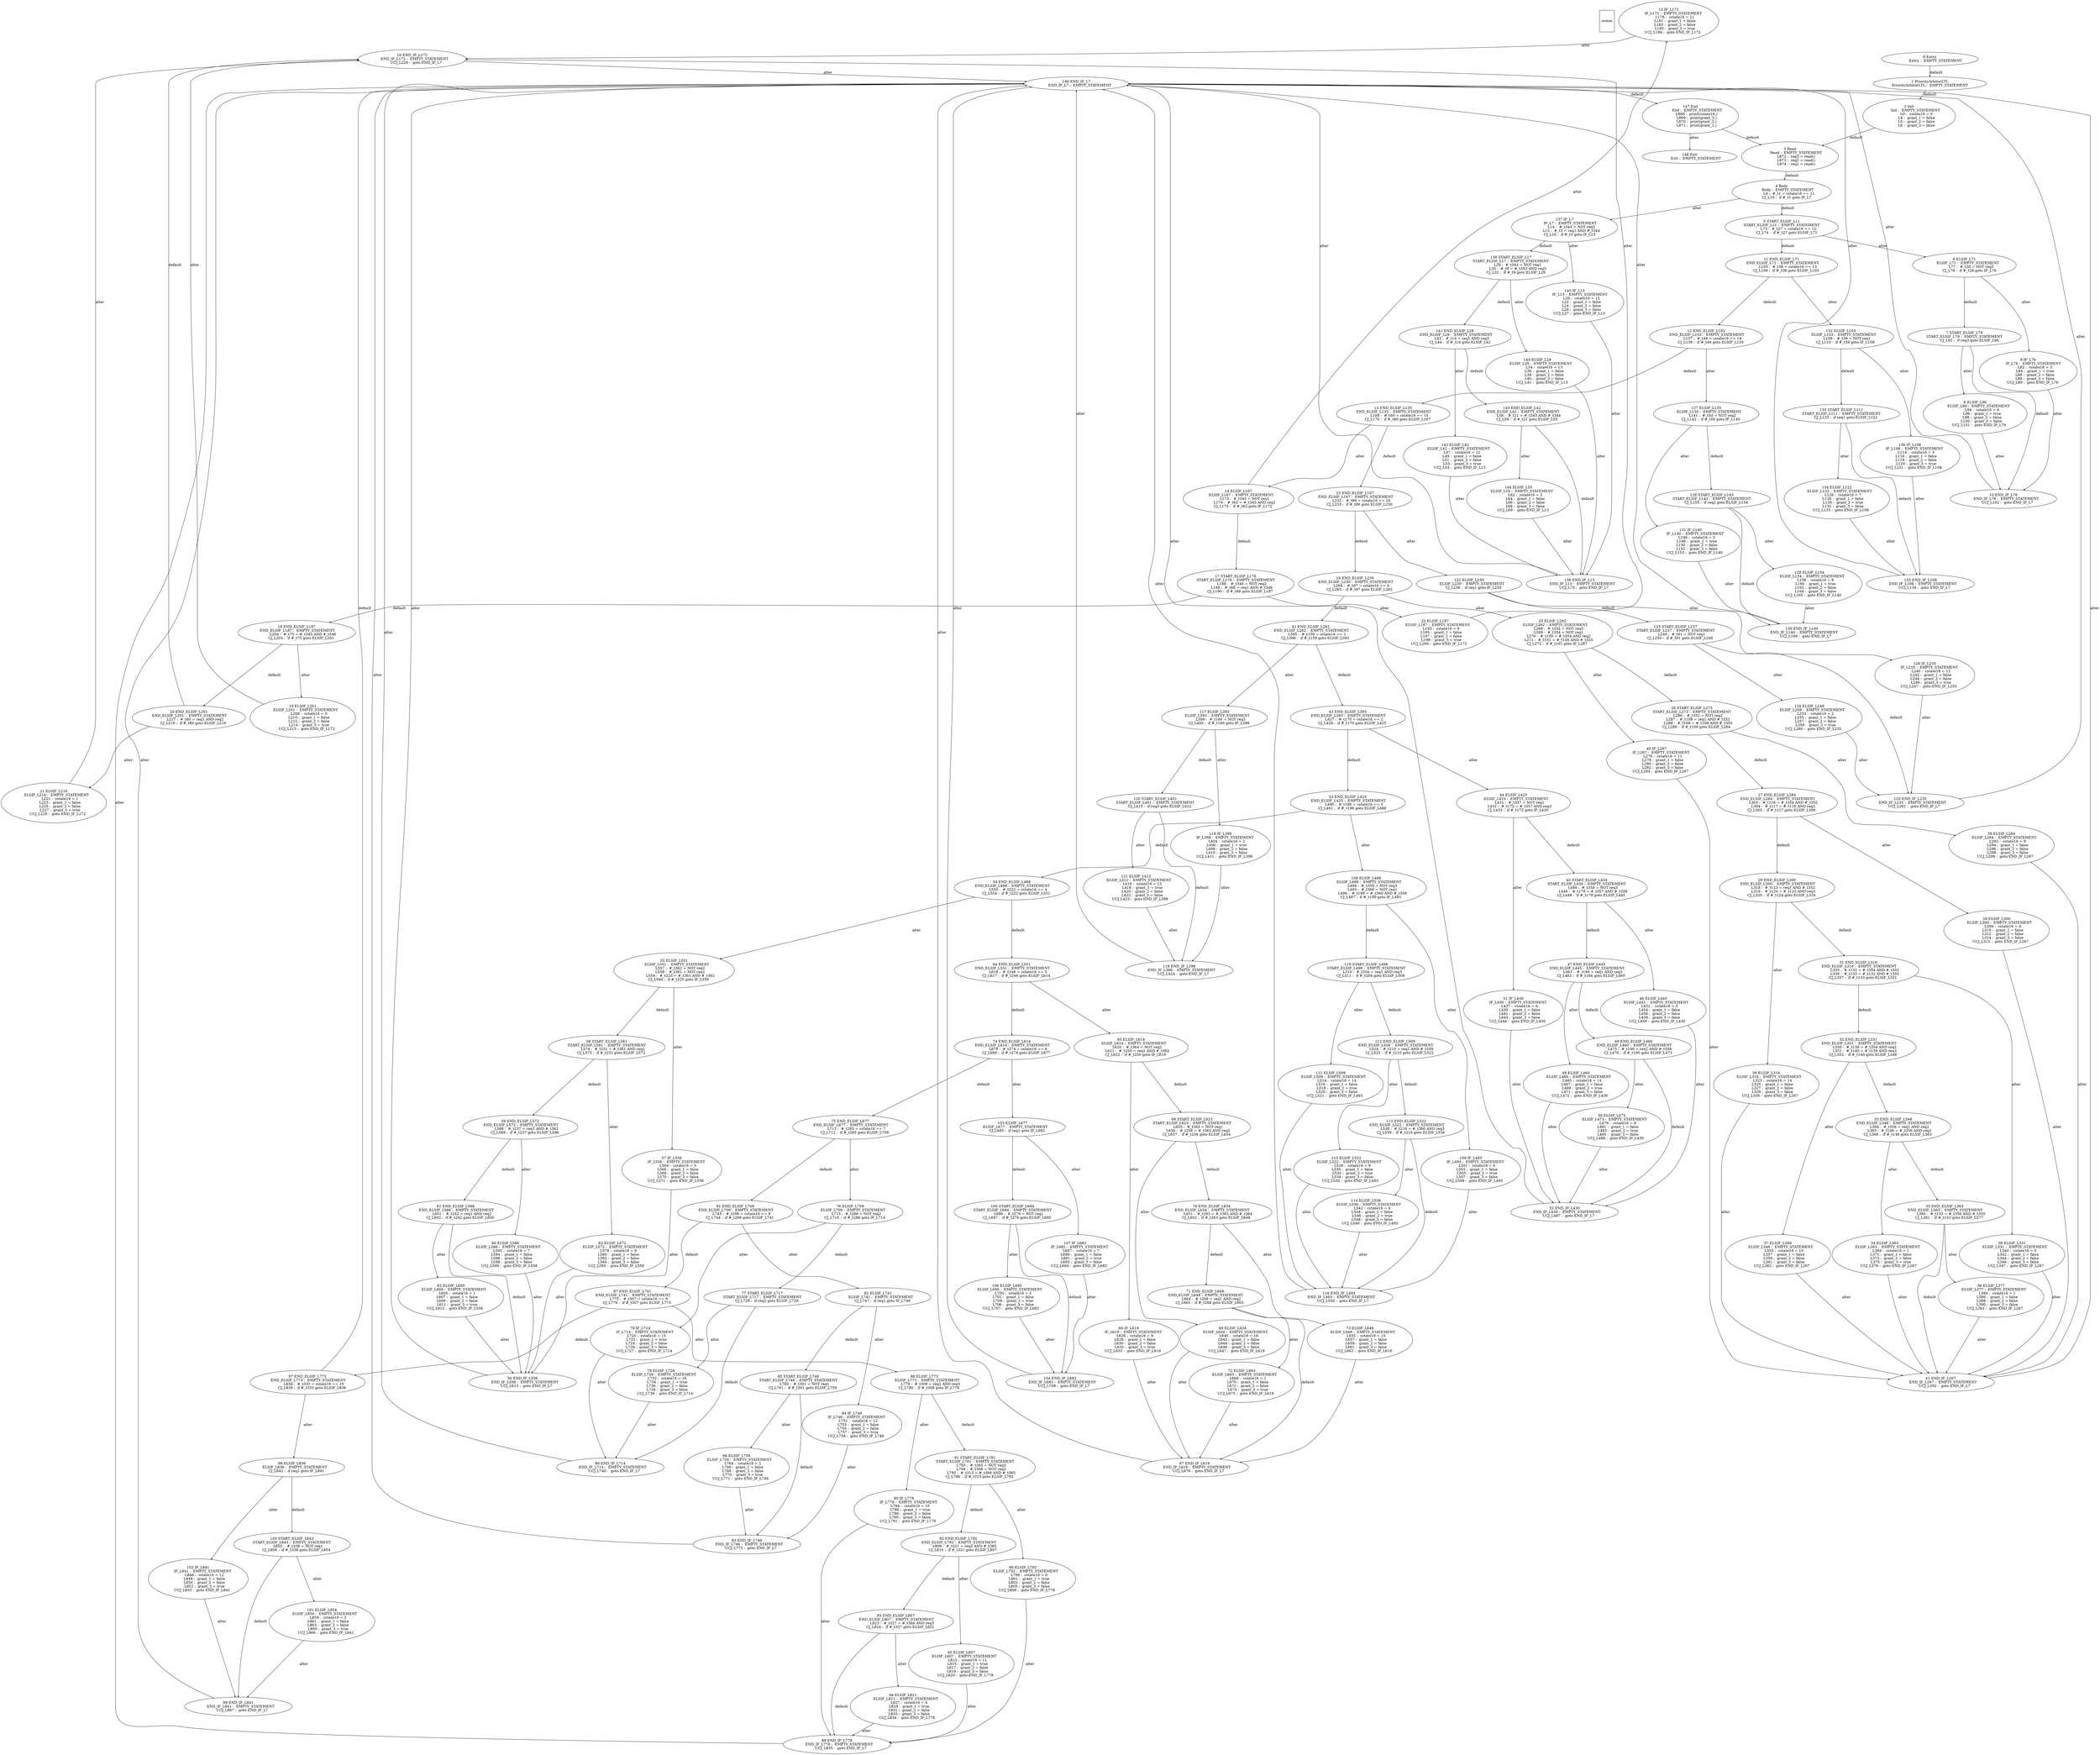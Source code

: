 digraph G {
  ranksep=.25;
  edge [arrowsize=.5]
  domNode [shape=rectangle, fontname="ArialNarrow",
        fontsize=12,  height=1.2];
  "15 IF_L172
        IF_L172 :  EMPTY_STATEMENT
           L179 :  cstate16 = 11
           L181 :  grant_1 = false
           L183 :  grant_2 = false
           L185 :  grant_3 = true
       UCJ_L186 :  goto END_IF_L172
"; "80 END_IF_L714
    END_IF_L714 :  EMPTY_STATEMENT
       UCJ_L740 :  goto END_IF_L7
"; "88 ELSIF_L773
     ELSIF_L773 :  EMPTY_STATEMENT
           L779 :  #_t308 = req2 AND req3
        CJ_L780 :  if #_t308 goto IF_L778
"; "144 ELSIF_L55
      ELSIF_L55 :  EMPTY_STATEMENT
            L62 :  cstate16 = 2
            L64 :  grant_1 = false
            L66 :  grant_2 = false
            L68 :  grant_3 = false
        UCJ_L69 :  goto END_IF_L13
"; "8 ELSIF_L90
      ELSIF_L90 :  EMPTY_STATEMENT
            L94 :  cstate16 = 6
            L96 :  grant_1 = true
            L98 :  grant_2 = false
           L100 :  grant_3 = false
       UCJ_L101 :  goto END_IF_L76
"; "55 ELSIF_L551
     ELSIF_L551 :  EMPTY_STATEMENT
           L557 :  #_t362 = NOT req2
           L558 :  #_t361 = NOT req1
           L559 :  #_t225 = #_t361 AND #_t362
        CJ_L560 :  if #_t225 goto IF_L556
"; "126 IF_L235
        IF_L235 :  EMPTY_STATEMENT
           L240 :  cstate16 = 12
           L242 :  grant_1 = false
           L244 :  grant_2 = false
           L246 :  grant_3 = true
       UCJ_L247 :  goto END_IF_L235
"; "65 ELSIF_L614
     ELSIF_L614 :  EMPTY_STATEMENT
           L620 :  #_t364 = NOT req2
           L621 :  #_t250 = req1 AND #_t364
        CJ_L622 :  if #_t250 goto IF_L619
"; "71 END_ELSIF_L648
 END_ELSIF_L648 :  EMPTY_STATEMENT
           L664 :  #_t268 = req1 AND req2
        CJ_L665 :  if #_t268 goto ELSIF_L663
"; "77 START_ELSIF_L717
START_ELSIF_L717 :  EMPTY_STATEMENT
        CJ_L729 :  if req2 goto ELSIF_L728
"; "129 ELSIF_L154
     ELSIF_L154 :  EMPTY_STATEMENT
           L158 :  cstate16 = 8
           L160 :  grant_1 = true
           L162 :  grant_2 = false
           L164 :  grant_3 = false
       UCJ_L165 :  goto END_IF_L140
"; "96 ELSIF_L792
     ELSIF_L792 :  EMPTY_STATEMENT
           L799 :  cstate16 = 0
           L801 :  grant_1 = true
           L803 :  grant_2 = false
           L805 :  grant_3 = false
       UCJ_L806 :  goto END_IF_L778
"; "43 END_ELSIF_L393
 END_ELSIF_L393 :  EMPTY_STATEMENT
           L427 :  #_t170 = cstate16 == 2
        CJ_L428 :  if #_t170 goto ELSIF_L425
"; "139 START_ELSIF_L17
START_ELSIF_L17 :  EMPTY_STATEMENT
            L29 :  #_t343 = NOT req1
            L30 :  #_t9 = #_t343 AND req3
         CJ_L31 :  if #_t9 goto ELSIF_L28
"; "70 END_ELSIF_L634
 END_ELSIF_L634 :  EMPTY_STATEMENT
           L651 :  #_t263 = #_t363 AND #_t364
        CJ_L652 :  if #_t263 goto ELSIF_L648
"; "147 End
            End :  EMPTY_STATEMENT
           L868 :  print(cstate16,)
           L869 :  print(grant_3,)
           L870 :  print(grant_2,)
           L871 :  print(grant_1,)
"; "134 ELSIF_L122
     ELSIF_L122 :  EMPTY_STATEMENT
           L126 :  cstate16 = 7
           L128 :  grant_1 = false
           L130 :  grant_2 = true
           L132 :  grant_3 = false
       UCJ_L133 :  goto END_IF_L108
"; "135 END_IF_L108
    END_IF_L108 :  EMPTY_STATEMENT
       UCJ_L134 :  goto END_IF_L7
"; "53 END_ELSIF_L425
 END_ELSIF_L425 :  EMPTY_STATEMENT
           L490 :  #_t196 = cstate16 == 3
        CJ_L491 :  if #_t196 goto ELSIF_L488
"; "64 END_ELSIF_L551
 END_ELSIF_L551 :  EMPTY_STATEMENT
           L616 :  #_t248 = cstate16 == 5
        CJ_L617 :  if #_t248 goto ELSIF_L614
"; "97 END_ELSIF_L773
 END_ELSIF_L773 :  EMPTY_STATEMENT
           L838 :  #_t333 = cstate16 == 10
        CJ_L839 :  if #_t333 goto ELSIF_L836
"; "93 END_ELSIF_L807
 END_ELSIF_L807 :  EMPTY_STATEMENT
           L823 :  #_t327 = #_t366 AND req3
        CJ_L824 :  if #_t327 goto ELSIF_L821
"; "100 START_ELSIF_L843
START_ELSIF_L843 :  EMPTY_STATEMENT
           L855 :  #_t338 = NOT req1
        CJ_L856 :  if #_t338 goto ELSIF_L854
"; "13 END_ELSIF_L135
 END_ELSIF_L135 :  EMPTY_STATEMENT
           L169 :  #_t60 = cstate16 == 15
        CJ_L170 :  if #_t60 goto ELSIF_L167
"; "59 END_ELSIF_L572
 END_ELSIF_L572 :  EMPTY_STATEMENT
           L588 :  #_t237 = req1 AND #_t362
        CJ_L589 :  if #_t237 goto ELSIF_L586
"; "25 ELSIF_L262
     ELSIF_L262 :  EMPTY_STATEMENT
           L268 :  #_t355 = NOT req3
           L269 :  #_t354 = NOT req1
           L270 :  #_t100 = #_t354 AND req2
           L271 :  #_t101 = #_t100 AND #_t355
        CJ_L272 :  if #_t101 goto IF_L267
"; "23 END_ELSIF_L167
 END_ELSIF_L167 :  EMPTY_STATEMENT
           L232 :  #_t86 = cstate16 == 16
        CJ_L233 :  if #_t86 goto ELSIF_L230
"; "67 END_IF_L619
    END_IF_L619 :  EMPTY_STATEMENT
       UCJ_L676 :  goto END_IF_L7
"; "60 ELSIF_L586
     ELSIF_L586 :  EMPTY_STATEMENT
           L592 :  cstate16 = 7
           L594 :  grant_1 = false
           L596 :  grant_2 = false
           L598 :  grant_3 = false
       UCJ_L599 :  goto END_IF_L556
"; "39 ELSIF_L284
     ELSIF_L284 :  EMPTY_STATEMENT
           L292 :  cstate16 = 9
           L294 :  grant_1 = false
           L296 :  grant_2 = false
           L298 :  grant_3 = false
       UCJ_L299 :  goto END_IF_L267
"; "85 START_ELSIF_L748
START_ELSIF_L748 :  EMPTY_STATEMENT
           L760 :  #_t301 = NOT req1
        CJ_L761 :  if #_t301 goto ELSIF_L759
"; "103 ELSIF_L677
     ELSIF_L677 :  EMPTY_STATEMENT
        CJ_L683 :  if req1 goto IF_L682
"; "37 ELSIF_L348
     ELSIF_L348 :  EMPTY_STATEMENT
           L355 :  cstate16 = 10
           L357 :  grant_1 = false
           L359 :  grant_2 = false
           L361 :  grant_3 = false
       UCJ_L362 :  goto END_IF_L267
"; "113 END_ELSIF_L522
 END_ELSIF_L522 :  EMPTY_STATEMENT
           L538 :  #_t216 = #_t360 AND req3
        CJ_L539 :  if #_t216 goto ELSIF_L536
"; "90 IF_L778
        IF_L778 :  EMPTY_STATEMENT
           L784 :  cstate16 = 10
           L786 :  grant_1 = true
           L788 :  grant_2 = false
           L790 :  grant_3 = false
       UCJ_L791 :  goto END_IF_L778
"; "0 Entry
          Entry :  EMPTY_STATEMENT
"; "120 START_ELSIF_L401
START_ELSIF_L401 :  EMPTY_STATEMENT
        CJ_L413 :  if req3 goto ELSIF_L412
"; "123 START_ELSIF_L237
START_ELSIF_L237 :  EMPTY_STATEMENT
           L249 :  #_t91 = NOT req1
        CJ_L250 :  if #_t91 goto ELSIF_L248
"; "124 ELSIF_L248
     ELSIF_L248 :  EMPTY_STATEMENT
           L253 :  cstate16 = 2
           L255 :  grant_1 = false
           L257 :  grant_2 = false
           L259 :  grant_3 = true
       UCJ_L260 :  goto END_IF_L235
"; "7 START_ELSIF_L79
START_ELSIF_L79 :  EMPTY_STATEMENT
         CJ_L91 :  if req3 goto ELSIF_L90
"; "142 ELSIF_L42
      ELSIF_L42 :  EMPTY_STATEMENT
            L47 :  cstate16 = 12
            L49 :  grant_1 = false
            L51 :  grant_2 = false
            L53 :  grant_3 = true
        UCJ_L54 :  goto END_IF_L13
"; "51 IF_L430
        IF_L430 :  EMPTY_STATEMENT
           L437 :  cstate16 = 6
           L439 :  grant_1 = false
           L441 :  grant_2 = false
           L443 :  grant_3 = false
       UCJ_L444 :  goto END_IF_L430
"; "87 END_ELSIF_L741
 END_ELSIF_L741 :  EMPTY_STATEMENT
           L775 :  #_t307 = cstate16 == 9
        CJ_L776 :  if #_t307 goto ELSIF_L773
"; "1 PriorityArbitorLTL
PriorityArbitorLTL :  EMPTY_STATEMENT
"; "140 ELSIF_L28
      ELSIF_L28 :  EMPTY_STATEMENT
            L34 :  cstate16 = 13
            L36 :  grant_1 = false
            L38 :  grant_2 = false
            L40 :  grant_3 = false
        UCJ_L41 :  goto END_IF_L13
"; "33 END_ELSIF_L348
 END_ELSIF_L348 :  EMPTY_STATEMENT
           L364 :  #_t356 = req1 AND req2
           L365 :  #_t146 = #_t356 AND req3
        CJ_L366 :  if #_t146 goto ELSIF_L363
"; "34 ELSIF_L363
     ELSIF_L363 :  EMPTY_STATEMENT
           L369 :  cstate16 = 1
           L371 :  grant_1 = false
           L373 :  grant_2 = false
           L375 :  grant_3 = true
       UCJ_L376 :  goto END_IF_L267
"; "73 ELSIF_L648
     ELSIF_L648 :  EMPTY_STATEMENT
           L655 :  cstate16 = 15
           L657 :  grant_1 = false
           L659 :  grant_2 = false
           L661 :  grant_3 = false
       UCJ_L662 :  goto END_IF_L619
"; "31 END_ELSIF_L316
 END_ELSIF_L316 :  EMPTY_STATEMENT
           L335 :  #_t132 = #_t354 AND #_t352
           L336 :  #_t133 = #_t132 AND #_t355
        CJ_L337 :  if #_t133 goto ELSIF_L331
"; "117 ELSIF_L393
     ELSIF_L393 :  EMPTY_STATEMENT
           L399 :  #_t160 = NOT req3
        CJ_L400 :  if #_t160 goto IF_L398
"; "47 END_ELSIF_L445
 END_ELSIF_L445 :  EMPTY_STATEMENT
           L461 :  #_t184 = req1 AND req3
        CJ_L462 :  if #_t184 goto ELSIF_L460
"; "108 ELSIF_L488
     ELSIF_L488 :  EMPTY_STATEMENT
           L494 :  #_t359 = NOT req3
           L495 :  #_t360 = NOT req1
           L496 :  #_t199 = #_t360 AND #_t359
        CJ_L497 :  if #_t199 goto IF_L493
"; "4 Body
           Body :  EMPTY_STATEMENT
             L9 :  #_t1 = cstate16 == 11
         CJ_L10 :  if #_t1 goto IF_L7
"; "146 END_IF_L7
      END_IF_L7 :  EMPTY_STATEMENT
"; "109 IF_L493
        IF_L493 :  EMPTY_STATEMENT
           L501 :  cstate16 = 0
           L503 :  grant_1 = false
           L505 :  grant_2 = true
           L507 :  grant_3 = false
       UCJ_L508 :  goto END_IF_L493
"; "79 IF_L714
        IF_L714 :  EMPTY_STATEMENT
           L720 :  cstate16 = 15
           L722 :  grant_1 = true
           L724 :  grant_2 = false
           L726 :  grant_3 = false
       UCJ_L727 :  goto END_IF_L714
"; "49 END_ELSIF_L460
 END_ELSIF_L460 :  EMPTY_STATEMENT
           L475 :  #_t190 = req1 AND #_t358
        CJ_L476 :  if #_t190 goto ELSIF_L473
"; "133 START_ELSIF_L111
START_ELSIF_L111 :  EMPTY_STATEMENT
        CJ_L123 :  if req1 goto ELSIF_L122
"; "105 START_ELSIF_L684
START_ELSIF_L684 :  EMPTY_STATEMENT
           L696 :  #_t279 = NOT req1
        CJ_L697 :  if #_t279 goto ELSIF_L695
"; "12 END_ELSIF_L103
 END_ELSIF_L103 :  EMPTY_STATEMENT
           L137 :  #_t49 = cstate16 == 14
        CJ_L138 :  if #_t49 goto ELSIF_L135
"; "48 ELSIF_L460
     ELSIF_L460 :  EMPTY_STATEMENT
           L465 :  cstate16 = 14
           L467 :  grant_1 = false
           L469 :  grant_2 = true
           L471 :  grant_3 = false
       UCJ_L472 :  goto END_IF_L430
"; "45 START_ELSIF_L434
START_ELSIF_L434 :  EMPTY_STATEMENT
           L446 :  #_t358 = NOT req3
           L448 :  #_t179 = #_t357 AND #_t358
        CJ_L449 :  if #_t179 goto ELSIF_L445
"; "91 START_ELSIF_L781
START_ELSIF_L781 :  EMPTY_STATEMENT
           L793 :  #_t365 = NOT req3
           L794 :  #_t366 = NOT req2
           L795 :  #_t315 = #_t366 AND #_t365
        CJ_L796 :  if #_t315 goto ELSIF_L792
"; "143 END_ELSIF_L42
  END_ELSIF_L42 :  EMPTY_STATEMENT
            L58 :  #_t21 = #_t343 AND #_t344
         CJ_L59 :  if #_t21 goto ELSIF_L55
"; "148 Exit
           Exit :  EMPTY_STATEMENT
"; "61 END_ELSIF_L586
 END_ELSIF_L586 :  EMPTY_STATEMENT
           L601 :  #_t242 = req1 AND req2
        CJ_L602 :  if #_t242 goto ELSIF_L600
"; "22 ELSIF_L187
     ELSIF_L187 :  EMPTY_STATEMENT
           L193 :  cstate16 = 9
           L195 :  grant_1 = false
           L197 :  grant_2 = false
           L199 :  grant_3 = true
       UCJ_L200 :  goto END_IF_L172
"; "2 Init
           Init :  EMPTY_STATEMENT
             L0 :  cstate16 = 0
             L4 :  grant_1 = false
             L5 :  grant_2 = false
             L6 :  grant_3 = false
"; "101 ELSIF_L854
     ELSIF_L854 :  EMPTY_STATEMENT
           L859 :  cstate16 = 2
           L861 :  grant_1 = false
           L863 :  grant_2 = false
           L865 :  grant_3 = true
       UCJ_L866 :  goto END_IF_L841
"; "82 ELSIF_L741
     ELSIF_L741 :  EMPTY_STATEMENT
        CJ_L747 :  if req1 goto IF_L746
"; "128 START_ELSIF_L143
START_ELSIF_L143 :  EMPTY_STATEMENT
        CJ_L155 :  if req2 goto ELSIF_L154
"; "95 ELSIF_L807
     ELSIF_L807 :  EMPTY_STATEMENT
           L813 :  cstate16 = 11
           L815 :  grant_1 = true
           L817 :  grant_2 = false
           L819 :  grant_3 = false
       UCJ_L820 :  goto END_IF_L778
"; "99 END_IF_L841
    END_IF_L841 :  EMPTY_STATEMENT
       UCJ_L867 :  goto END_IF_L7
"; "127 ELSIF_L135
     ELSIF_L135 :  EMPTY_STATEMENT
           L141 :  #_t50 = NOT req2
        CJ_L142 :  if #_t50 goto IF_L140
"; "29 END_ELSIF_L300
 END_ELSIF_L300 :  EMPTY_STATEMENT
           L318 :  #_t123 = req1 AND #_t352
           L319 :  #_t124 = #_t123 AND req3
        CJ_L320 :  if #_t124 goto ELSIF_L316
"; "86 ELSIF_L759
     ELSIF_L759 :  EMPTY_STATEMENT
           L764 :  cstate16 = 2
           L766 :  grant_1 = false
           L768 :  grant_2 = false
           L770 :  grant_3 = true
       UCJ_L771 :  goto END_IF_L746
"; "138 END_IF_L13
     END_IF_L13 :  EMPTY_STATEMENT
        UCJ_L70 :  goto END_IF_L7
"; "119 END_IF_L398
    END_IF_L398 :  EMPTY_STATEMENT
       UCJ_L424 :  goto END_IF_L7
"; "58 START_ELSIF_L561
START_ELSIF_L561 :  EMPTY_STATEMENT
           L574 :  #_t231 = #_t361 AND req2
        CJ_L575 :  if #_t231 goto ELSIF_L572
"; "16 END_IF_L172
    END_IF_L172 :  EMPTY_STATEMENT
       UCJ_L229 :  goto END_IF_L7
"; "14 ELSIF_L167
     ELSIF_L167 :  EMPTY_STATEMENT
           L173 :  #_t345 = NOT req1
           L174 :  #_t62 = #_t345 AND req2
        CJ_L175 :  if #_t62 goto IF_L172
"; "114 ELSIF_L536
     ELSIF_L536 :  EMPTY_STATEMENT
           L542 :  cstate16 = 4
           L544 :  grant_1 = false
           L546 :  grant_2 = true
           L548 :  grant_3 = false
       UCJ_L549 :  goto END_IF_L493
"; "72 ELSIF_L663
     ELSIF_L663 :  EMPTY_STATEMENT
           L668 :  cstate16 = 1
           L670 :  grant_1 = false
           L672 :  grant_2 = false
           L674 :  grant_3 = true
       UCJ_L675 :  goto END_IF_L619
"; "106 ELSIF_L695
     ELSIF_L695 :  EMPTY_STATEMENT
           L700 :  cstate16 = 5
           L702 :  grant_1 = false
           L704 :  grant_2 = true
           L706 :  grant_3 = false
       UCJ_L707 :  goto END_IF_L682
"; "17 START_ELSIF_L176
START_ELSIF_L176 :  EMPTY_STATEMENT
           L188 :  #_t346 = NOT req2
           L189 :  #_t68 = req1 AND #_t346
        CJ_L190 :  if #_t68 goto ELSIF_L187
"; "28 ELSIF_L300
     ELSIF_L300 :  EMPTY_STATEMENT
           L308 :  cstate16 = 4
           L310 :  grant_1 = false
           L312 :  grant_2 = false
           L314 :  grant_3 = false
       UCJ_L315 :  goto END_IF_L267
"; "107 IF_L682
        IF_L682 :  EMPTY_STATEMENT
           L687 :  cstate16 = 7
           L689 :  grant_1 = false
           L691 :  grant_2 = true
           L693 :  grant_3 = false
       UCJ_L694 :  goto END_IF_L682
"; "130 END_IF_L140
    END_IF_L140 :  EMPTY_STATEMENT
       UCJ_L166 :  goto END_IF_L7
"; "44 ELSIF_L425
     ELSIF_L425 :  EMPTY_STATEMENT
           L431 :  #_t357 = NOT req1
           L432 :  #_t172 = #_t357 AND req3
        CJ_L433 :  if #_t172 goto IF_L430
"; "111 ELSIF_L509
     ELSIF_L509 :  EMPTY_STATEMENT
           L514 :  cstate16 = 14
           L516 :  grant_1 = false
           L518 :  grant_2 = true
           L520 :  grant_3 = false
       UCJ_L521 :  goto END_IF_L493
"; "42 END_ELSIF_L262
 END_ELSIF_L262 :  EMPTY_STATEMENT
           L395 :  #_t159 = cstate16 == 1
        CJ_L396 :  if #_t159 goto ELSIF_L393
"; "18 END_ELSIF_L187
 END_ELSIF_L187 :  EMPTY_STATEMENT
           L204 :  #_t75 = #_t345 AND #_t346
        CJ_L205 :  if #_t75 goto ELSIF_L201
"; "24 END_ELSIF_L230
 END_ELSIF_L230 :  EMPTY_STATEMENT
           L264 :  #_t97 = cstate16 == 0
        CJ_L265 :  if #_t97 goto ELSIF_L262
"; "78 ELSIF_L728
     ELSIF_L728 :  EMPTY_STATEMENT
           L732 :  cstate16 = 16
           L734 :  grant_1 = true
           L736 :  grant_2 = false
           L738 :  grant_3 = false
       UCJ_L739 :  goto END_IF_L714
"; "122 ELSIF_L230
     ELSIF_L230 :  EMPTY_STATEMENT
        CJ_L236 :  if req1 goto IF_L235
"; "50 ELSIF_L473
     ELSIF_L473 :  EMPTY_STATEMENT
           L479 :  cstate16 = 9
           L481 :  grant_1 = false
           L483 :  grant_2 = true
           L485 :  grant_3 = false
       UCJ_L486 :  goto END_IF_L430
"; "75 END_ELSIF_L677
 END_ELSIF_L677 :  EMPTY_STATEMENT
           L711 :  #_t285 = cstate16 == 7
        CJ_L712 :  if #_t285 goto ELSIF_L709
"; "141 END_ELSIF_L28
  END_ELSIF_L28 :  EMPTY_STATEMENT
            L43 :  #_t14 = req1 AND req3
         CJ_L44 :  if #_t14 goto ELSIF_L42
"; "57 IF_L556
        IF_L556 :  EMPTY_STATEMENT
           L564 :  cstate16 = 5
           L566 :  grant_1 = false
           L568 :  grant_2 = false
           L570 :  grant_3 = false
       UCJ_L571 :  goto END_IF_L556
"; "102 IF_L841
        IF_L841 :  EMPTY_STATEMENT
           L846 :  cstate16 = 12
           L848 :  grant_1 = false
           L850 :  grant_2 = false
           L852 :  grant_3 = true
       UCJ_L853 :  goto END_IF_L841
"; "11 END_ELSIF_L71
  END_ELSIF_L71 :  EMPTY_STATEMENT
           L105 :  #_t38 = cstate16 == 13
        CJ_L106 :  if #_t38 goto ELSIF_L103
"; "118 IF_L398
        IF_L398 :  EMPTY_STATEMENT
           L404 :  cstate16 = 2
           L406 :  grant_1 = true
           L408 :  grant_2 = false
           L410 :  grant_3 = false
       UCJ_L411 :  goto END_IF_L398
"; "6 ELSIF_L71
      ELSIF_L71 :  EMPTY_STATEMENT
            L77 :  #_t28 = NOT req3
         CJ_L78 :  if #_t28 goto IF_L76
"; "19 ELSIF_L201
     ELSIF_L201 :  EMPTY_STATEMENT
           L208 :  cstate16 = 0
           L210 :  grant_1 = false
           L212 :  grant_2 = false
           L214 :  grant_3 = true
       UCJ_L215 :  goto END_IF_L172
"; "20 END_ELSIF_L201
 END_ELSIF_L201 :  EMPTY_STATEMENT
           L217 :  #_t80 = req1 AND req2
        CJ_L218 :  if #_t80 goto ELSIF_L216
"; "83 END_IF_L746
    END_IF_L746 :  EMPTY_STATEMENT
       UCJ_L772 :  goto END_IF_L7
"; "9 IF_L76
         IF_L76 :  EMPTY_STATEMENT
            L82 :  cstate16 = 3
            L84 :  grant_1 = true
            L86 :  grant_2 = false
            L88 :  grant_3 = false
        UCJ_L89 :  goto END_IF_L76
"; "112 END_ELSIF_L509
 END_ELSIF_L509 :  EMPTY_STATEMENT
           L524 :  #_t210 = req1 AND #_t359
        CJ_L525 :  if #_t210 goto ELSIF_L522
"; "137 IF_L7
          IF_L7 :  EMPTY_STATEMENT
            L14 :  #_t344 = NOT req3
            L15 :  #_t3 = req1 AND #_t344
         CJ_L16 :  if #_t3 goto IF_L13
"; "40 IF_L267
        IF_L267 :  EMPTY_STATEMENT
           L276 :  cstate16 = 11
           L278 :  grant_1 = false
           L280 :  grant_2 = false
           L282 :  grant_3 = false
       UCJ_L283 :  goto END_IF_L267
"; "52 END_IF_L430
    END_IF_L430 :  EMPTY_STATEMENT
       UCJ_L487 :  goto END_IF_L7
"; "35 END_ELSIF_L363
 END_ELSIF_L363 :  EMPTY_STATEMENT
           L380 :  #_t153 = #_t356 AND #_t355
        CJ_L381 :  if #_t153 goto ELSIF_L377
"; "5 START_ELSIF_L11
START_ELSIF_L11 :  EMPTY_STATEMENT
            L73 :  #_t27 = cstate16 == 12
         CJ_L74 :  if #_t27 goto ELSIF_L71
"; "41 END_IF_L267
    END_IF_L267 :  EMPTY_STATEMENT
       UCJ_L392 :  goto END_IF_L7
"; "92 END_ELSIF_L792
 END_ELSIF_L792 :  EMPTY_STATEMENT
           L809 :  #_t321 = req2 AND #_t365
        CJ_L810 :  if #_t321 goto ELSIF_L807
"; "94 ELSIF_L821
     ELSIF_L821 :  EMPTY_STATEMENT
           L827 :  cstate16 = 4
           L829 :  grant_1 = true
           L831 :  grant_2 = false
           L833 :  grant_3 = false
       UCJ_L834 :  goto END_IF_L778
"; "68 START_ELSIF_L623
START_ELSIF_L623 :  EMPTY_STATEMENT
           L635 :  #_t363 = NOT req1
           L636 :  #_t256 = #_t363 AND req2
        CJ_L637 :  if #_t256 goto ELSIF_L634
"; "110 START_ELSIF_L498
START_ELSIF_L498 :  EMPTY_STATEMENT
           L510 :  #_t204 = req1 AND req3
        CJ_L511 :  if #_t204 goto ELSIF_L509
"; "74 END_ELSIF_L614
 END_ELSIF_L614 :  EMPTY_STATEMENT
           L679 :  #_t274 = cstate16 == 6
        CJ_L680 :  if #_t274 goto ELSIF_L677
"; "98 ELSIF_L836
     ELSIF_L836 :  EMPTY_STATEMENT
        CJ_L842 :  if req1 goto IF_L841
"; "38 ELSIF_L331
     ELSIF_L331 :  EMPTY_STATEMENT
           L340 :  cstate16 = 0
           L342 :  grant_1 = false
           L344 :  grant_2 = false
           L346 :  grant_3 = false
       UCJ_L347 :  goto END_IF_L267
"; "56 END_IF_L556
    END_IF_L556 :  EMPTY_STATEMENT
       UCJ_L613 :  goto END_IF_L7
"; "131 IF_L140
        IF_L140 :  EMPTY_STATEMENT
           L146 :  cstate16 = 5
           L148 :  grant_1 = true
           L150 :  grant_2 = false
           L152 :  grant_3 = false
       UCJ_L153 :  goto END_IF_L140
"; "62 ELSIF_L600
     ELSIF_L600 :  EMPTY_STATEMENT
           L605 :  cstate16 = 1
           L607 :  grant_1 = false
           L609 :  grant_2 = false
           L611 :  grant_3 = true
       UCJ_L612 :  goto END_IF_L556
"; "27 END_ELSIF_L284
 END_ELSIF_L284 :  EMPTY_STATEMENT
           L303 :  #_t116 = #_t354 AND #_t352
           L304 :  #_t117 = #_t116 AND req3
        CJ_L305 :  if #_t117 goto ELSIF_L300
"; "84 IF_L746
        IF_L746 :  EMPTY_STATEMENT
           L751 :  cstate16 = 12
           L753 :  grant_1 = false
           L755 :  grant_2 = false
           L757 :  grant_3 = true
       UCJ_L758 :  goto END_IF_L746
"; "3 Read
           Read :  EMPTY_STATEMENT
           L872 :  req3 = read()
           L873 :  req2 = read()
           L874 :  req1 = read()
"; "66 IF_L619
        IF_L619 :  EMPTY_STATEMENT
           L626 :  cstate16 = 9
           L628 :  grant_1 = false
           L630 :  grant_2 = false
           L632 :  grant_3 = true
       UCJ_L633 :  goto END_IF_L619
"; "36 ELSIF_L377
     ELSIF_L377 :  EMPTY_STATEMENT
           L384 :  cstate16 = 1
           L386 :  grant_1 = false
           L388 :  grant_2 = false
           L390 :  grant_3 = false
       UCJ_L391 :  goto END_IF_L267
"; "69 ELSIF_L634
     ELSIF_L634 :  EMPTY_STATEMENT
           L640 :  cstate16 = 16
           L642 :  grant_1 = false
           L644 :  grant_2 = false
           L646 :  grant_3 = false
       UCJ_L647 :  goto END_IF_L619
"; "104 END_IF_L682
    END_IF_L682 :  EMPTY_STATEMENT
       UCJ_L708 :  goto END_IF_L7
"; "125 END_IF_L235
    END_IF_L235 :  EMPTY_STATEMENT
       UCJ_L261 :  goto END_IF_L7
"; "46 ELSIF_L445
     ELSIF_L445 :  EMPTY_STATEMENT
           L452 :  cstate16 = 3
           L454 :  grant_1 = false
           L456 :  grant_2 = false
           L458 :  grant_3 = false
       UCJ_L459 :  goto END_IF_L430
"; "136 IF_L108
        IF_L108 :  EMPTY_STATEMENT
           L114 :  cstate16 = 3
           L116 :  grant_1 = false
           L118 :  grant_2 = false
           L120 :  grant_3 = true
       UCJ_L121 :  goto END_IF_L108
"; "54 END_ELSIF_L488
 END_ELSIF_L488 :  EMPTY_STATEMENT
           L553 :  #_t222 = cstate16 == 4
        CJ_L554 :  if #_t222 goto ELSIF_L551
"; "30 ELSIF_L316
     ELSIF_L316 :  EMPTY_STATEMENT
           L323 :  cstate16 = 14
           L325 :  grant_1 = false
           L327 :  grant_2 = false
           L329 :  grant_3 = false
       UCJ_L330 :  goto END_IF_L267
"; "32 END_ELSIF_L331
 END_ELSIF_L331 :  EMPTY_STATEMENT
           L350 :  #_t139 = #_t354 AND req2
           L351 :  #_t140 = #_t139 AND req3
        CJ_L352 :  if #_t140 goto ELSIF_L348
"; "76 ELSIF_L709
     ELSIF_L709 :  EMPTY_STATEMENT
           L715 :  #_t286 = NOT req2
        CJ_L716 :  if #_t286 goto IF_L714
"; "81 END_ELSIF_L709
 END_ELSIF_L709 :  EMPTY_STATEMENT
           L743 :  #_t296 = cstate16 == 8
        CJ_L744 :  if #_t296 goto ELSIF_L741
"; "116 END_IF_L493
    END_IF_L493 :  EMPTY_STATEMENT
       UCJ_L550 :  goto END_IF_L7
"; "115 ELSIF_L522
     ELSIF_L522 :  EMPTY_STATEMENT
           L528 :  cstate16 = 9
           L530 :  grant_1 = false
           L532 :  grant_2 = true
           L534 :  grant_3 = false
       UCJ_L535 :  goto END_IF_L493
"; "63 ELSIF_L572
     ELSIF_L572 :  EMPTY_STATEMENT
           L578 :  cstate16 = 8
           L580 :  grant_1 = false
           L582 :  grant_2 = false
           L584 :  grant_3 = false
       UCJ_L585 :  goto END_IF_L556
"; "132 ELSIF_L103
     ELSIF_L103 :  EMPTY_STATEMENT
           L109 :  #_t39 = NOT req1
        CJ_L110 :  if #_t39 goto IF_L108
"; "121 ELSIF_L412
     ELSIF_L412 :  EMPTY_STATEMENT
           L416 :  cstate16 = 13
           L418 :  grant_1 = true
           L420 :  grant_2 = false
           L422 :  grant_3 = false
       UCJ_L423 :  goto END_IF_L398
"; "145 IF_L13
         IF_L13 :  EMPTY_STATEMENT
            L20 :  cstate16 = 12
            L22 :  grant_1 = false
            L24 :  grant_2 = false
            L26 :  grant_3 = false
        UCJ_L27 :  goto END_IF_L13
"; "26 START_ELSIF_L273
START_ELSIF_L273 :  EMPTY_STATEMENT
           L286 :  #_t352 = NOT req2
           L287 :  #_t108 = req1 AND #_t352
           L288 :  #_t109 = #_t108 AND #_t355
        CJ_L289 :  if #_t109 goto ELSIF_L284
"; "21 ELSIF_L216
     ELSIF_L216 :  EMPTY_STATEMENT
           L221 :  cstate16 = 1
           L223 :  grant_1 = false
           L225 :  grant_2 = false
           L227 :  grant_3 = true
       UCJ_L228 :  goto END_IF_L172
"; "89 END_IF_L778
    END_IF_L778 :  EMPTY_STATEMENT
       UCJ_L835 :  goto END_IF_L7
"; "10 END_IF_L76
     END_IF_L76 :  EMPTY_STATEMENT
       UCJ_L102 :  goto END_IF_L7
"; 
  "1 PriorityArbitorLTL
PriorityArbitorLTL :  EMPTY_STATEMENT
" -> "2 Init
           Init :  EMPTY_STATEMENT
             L0 :  cstate16 = 0
             L4 :  grant_1 = false
             L5 :  grant_2 = false
             L6 :  grant_3 = false
"  [label="default"];
  "2 Init
           Init :  EMPTY_STATEMENT
             L0 :  cstate16 = 0
             L4 :  grant_1 = false
             L5 :  grant_2 = false
             L6 :  grant_3 = false
" -> "3 Read
           Read :  EMPTY_STATEMENT
           L872 :  req3 = read()
           L873 :  req2 = read()
           L874 :  req1 = read()
"  [label="default"];
  "4 Body
           Body :  EMPTY_STATEMENT
             L9 :  #_t1 = cstate16 == 11
         CJ_L10 :  if #_t1 goto IF_L7
" -> "5 START_ELSIF_L11
START_ELSIF_L11 :  EMPTY_STATEMENT
            L73 :  #_t27 = cstate16 == 12
         CJ_L74 :  if #_t27 goto ELSIF_L71
"  [label="default"];
  "4 Body
           Body :  EMPTY_STATEMENT
             L9 :  #_t1 = cstate16 == 11
         CJ_L10 :  if #_t1 goto IF_L7
" -> "137 IF_L7
          IF_L7 :  EMPTY_STATEMENT
            L14 :  #_t344 = NOT req3
            L15 :  #_t3 = req1 AND #_t344
         CJ_L16 :  if #_t3 goto IF_L13
"  [label="alter"];
  "137 IF_L7
          IF_L7 :  EMPTY_STATEMENT
            L14 :  #_t344 = NOT req3
            L15 :  #_t3 = req1 AND #_t344
         CJ_L16 :  if #_t3 goto IF_L13
" -> "139 START_ELSIF_L17
START_ELSIF_L17 :  EMPTY_STATEMENT
            L29 :  #_t343 = NOT req1
            L30 :  #_t9 = #_t343 AND req3
         CJ_L31 :  if #_t9 goto ELSIF_L28
"  [label="default"];
  "137 IF_L7
          IF_L7 :  EMPTY_STATEMENT
            L14 :  #_t344 = NOT req3
            L15 :  #_t3 = req1 AND #_t344
         CJ_L16 :  if #_t3 goto IF_L13
" -> "145 IF_L13
         IF_L13 :  EMPTY_STATEMENT
            L20 :  cstate16 = 12
            L22 :  grant_1 = false
            L24 :  grant_2 = false
            L26 :  grant_3 = false
        UCJ_L27 :  goto END_IF_L13
"  [label="alter"];
  "145 IF_L13
         IF_L13 :  EMPTY_STATEMENT
            L20 :  cstate16 = 12
            L22 :  grant_1 = false
            L24 :  grant_2 = false
            L26 :  grant_3 = false
        UCJ_L27 :  goto END_IF_L13
" -> "138 END_IF_L13
     END_IF_L13 :  EMPTY_STATEMENT
        UCJ_L70 :  goto END_IF_L7
"  [label="alter"];
  "139 START_ELSIF_L17
START_ELSIF_L17 :  EMPTY_STATEMENT
            L29 :  #_t343 = NOT req1
            L30 :  #_t9 = #_t343 AND req3
         CJ_L31 :  if #_t9 goto ELSIF_L28
" -> "141 END_ELSIF_L28
  END_ELSIF_L28 :  EMPTY_STATEMENT
            L43 :  #_t14 = req1 AND req3
         CJ_L44 :  if #_t14 goto ELSIF_L42
"  [label="default"];
  "139 START_ELSIF_L17
START_ELSIF_L17 :  EMPTY_STATEMENT
            L29 :  #_t343 = NOT req1
            L30 :  #_t9 = #_t343 AND req3
         CJ_L31 :  if #_t9 goto ELSIF_L28
" -> "140 ELSIF_L28
      ELSIF_L28 :  EMPTY_STATEMENT
            L34 :  cstate16 = 13
            L36 :  grant_1 = false
            L38 :  grant_2 = false
            L40 :  grant_3 = false
        UCJ_L41 :  goto END_IF_L13
"  [label="alter"];
  "140 ELSIF_L28
      ELSIF_L28 :  EMPTY_STATEMENT
            L34 :  cstate16 = 13
            L36 :  grant_1 = false
            L38 :  grant_2 = false
            L40 :  grant_3 = false
        UCJ_L41 :  goto END_IF_L13
" -> "138 END_IF_L13
     END_IF_L13 :  EMPTY_STATEMENT
        UCJ_L70 :  goto END_IF_L7
"  [label="alter"];
  "141 END_ELSIF_L28
  END_ELSIF_L28 :  EMPTY_STATEMENT
            L43 :  #_t14 = req1 AND req3
         CJ_L44 :  if #_t14 goto ELSIF_L42
" -> "143 END_ELSIF_L42
  END_ELSIF_L42 :  EMPTY_STATEMENT
            L58 :  #_t21 = #_t343 AND #_t344
         CJ_L59 :  if #_t21 goto ELSIF_L55
"  [label="default"];
  "141 END_ELSIF_L28
  END_ELSIF_L28 :  EMPTY_STATEMENT
            L43 :  #_t14 = req1 AND req3
         CJ_L44 :  if #_t14 goto ELSIF_L42
" -> "142 ELSIF_L42
      ELSIF_L42 :  EMPTY_STATEMENT
            L47 :  cstate16 = 12
            L49 :  grant_1 = false
            L51 :  grant_2 = false
            L53 :  grant_3 = true
        UCJ_L54 :  goto END_IF_L13
"  [label="alter"];
  "142 ELSIF_L42
      ELSIF_L42 :  EMPTY_STATEMENT
            L47 :  cstate16 = 12
            L49 :  grant_1 = false
            L51 :  grant_2 = false
            L53 :  grant_3 = true
        UCJ_L54 :  goto END_IF_L13
" -> "138 END_IF_L13
     END_IF_L13 :  EMPTY_STATEMENT
        UCJ_L70 :  goto END_IF_L7
"  [label="alter"];
  "143 END_ELSIF_L42
  END_ELSIF_L42 :  EMPTY_STATEMENT
            L58 :  #_t21 = #_t343 AND #_t344
         CJ_L59 :  if #_t21 goto ELSIF_L55
" -> "138 END_IF_L13
     END_IF_L13 :  EMPTY_STATEMENT
        UCJ_L70 :  goto END_IF_L7
"  [label="default"];
  "143 END_ELSIF_L42
  END_ELSIF_L42 :  EMPTY_STATEMENT
            L58 :  #_t21 = #_t343 AND #_t344
         CJ_L59 :  if #_t21 goto ELSIF_L55
" -> "144 ELSIF_L55
      ELSIF_L55 :  EMPTY_STATEMENT
            L62 :  cstate16 = 2
            L64 :  grant_1 = false
            L66 :  grant_2 = false
            L68 :  grant_3 = false
        UCJ_L69 :  goto END_IF_L13
"  [label="alter"];
  "144 ELSIF_L55
      ELSIF_L55 :  EMPTY_STATEMENT
            L62 :  cstate16 = 2
            L64 :  grant_1 = false
            L66 :  grant_2 = false
            L68 :  grant_3 = false
        UCJ_L69 :  goto END_IF_L13
" -> "138 END_IF_L13
     END_IF_L13 :  EMPTY_STATEMENT
        UCJ_L70 :  goto END_IF_L7
"  [label="alter"];
  "138 END_IF_L13
     END_IF_L13 :  EMPTY_STATEMENT
        UCJ_L70 :  goto END_IF_L7
" -> "146 END_IF_L7
      END_IF_L7 :  EMPTY_STATEMENT
"  [label="alter"];
  "5 START_ELSIF_L11
START_ELSIF_L11 :  EMPTY_STATEMENT
            L73 :  #_t27 = cstate16 == 12
         CJ_L74 :  if #_t27 goto ELSIF_L71
" -> "11 END_ELSIF_L71
  END_ELSIF_L71 :  EMPTY_STATEMENT
           L105 :  #_t38 = cstate16 == 13
        CJ_L106 :  if #_t38 goto ELSIF_L103
"  [label="default"];
  "5 START_ELSIF_L11
START_ELSIF_L11 :  EMPTY_STATEMENT
            L73 :  #_t27 = cstate16 == 12
         CJ_L74 :  if #_t27 goto ELSIF_L71
" -> "6 ELSIF_L71
      ELSIF_L71 :  EMPTY_STATEMENT
            L77 :  #_t28 = NOT req3
         CJ_L78 :  if #_t28 goto IF_L76
"  [label="alter"];
  "6 ELSIF_L71
      ELSIF_L71 :  EMPTY_STATEMENT
            L77 :  #_t28 = NOT req3
         CJ_L78 :  if #_t28 goto IF_L76
" -> "7 START_ELSIF_L79
START_ELSIF_L79 :  EMPTY_STATEMENT
         CJ_L91 :  if req3 goto ELSIF_L90
"  [label="default"];
  "6 ELSIF_L71
      ELSIF_L71 :  EMPTY_STATEMENT
            L77 :  #_t28 = NOT req3
         CJ_L78 :  if #_t28 goto IF_L76
" -> "9 IF_L76
         IF_L76 :  EMPTY_STATEMENT
            L82 :  cstate16 = 3
            L84 :  grant_1 = true
            L86 :  grant_2 = false
            L88 :  grant_3 = false
        UCJ_L89 :  goto END_IF_L76
"  [label="alter"];
  "9 IF_L76
         IF_L76 :  EMPTY_STATEMENT
            L82 :  cstate16 = 3
            L84 :  grant_1 = true
            L86 :  grant_2 = false
            L88 :  grant_3 = false
        UCJ_L89 :  goto END_IF_L76
" -> "10 END_IF_L76
     END_IF_L76 :  EMPTY_STATEMENT
       UCJ_L102 :  goto END_IF_L7
"  [label="alter"];
  "7 START_ELSIF_L79
START_ELSIF_L79 :  EMPTY_STATEMENT
         CJ_L91 :  if req3 goto ELSIF_L90
" -> "10 END_IF_L76
     END_IF_L76 :  EMPTY_STATEMENT
       UCJ_L102 :  goto END_IF_L7
"  [label="default"];
  "7 START_ELSIF_L79
START_ELSIF_L79 :  EMPTY_STATEMENT
         CJ_L91 :  if req3 goto ELSIF_L90
" -> "8 ELSIF_L90
      ELSIF_L90 :  EMPTY_STATEMENT
            L94 :  cstate16 = 6
            L96 :  grant_1 = true
            L98 :  grant_2 = false
           L100 :  grant_3 = false
       UCJ_L101 :  goto END_IF_L76
"  [label="alter"];
  "8 ELSIF_L90
      ELSIF_L90 :  EMPTY_STATEMENT
            L94 :  cstate16 = 6
            L96 :  grant_1 = true
            L98 :  grant_2 = false
           L100 :  grant_3 = false
       UCJ_L101 :  goto END_IF_L76
" -> "10 END_IF_L76
     END_IF_L76 :  EMPTY_STATEMENT
       UCJ_L102 :  goto END_IF_L7
"  [label="alter"];
  "10 END_IF_L76
     END_IF_L76 :  EMPTY_STATEMENT
       UCJ_L102 :  goto END_IF_L7
" -> "146 END_IF_L7
      END_IF_L7 :  EMPTY_STATEMENT
"  [label="alter"];
  "11 END_ELSIF_L71
  END_ELSIF_L71 :  EMPTY_STATEMENT
           L105 :  #_t38 = cstate16 == 13
        CJ_L106 :  if #_t38 goto ELSIF_L103
" -> "12 END_ELSIF_L103
 END_ELSIF_L103 :  EMPTY_STATEMENT
           L137 :  #_t49 = cstate16 == 14
        CJ_L138 :  if #_t49 goto ELSIF_L135
"  [label="default"];
  "11 END_ELSIF_L71
  END_ELSIF_L71 :  EMPTY_STATEMENT
           L105 :  #_t38 = cstate16 == 13
        CJ_L106 :  if #_t38 goto ELSIF_L103
" -> "132 ELSIF_L103
     ELSIF_L103 :  EMPTY_STATEMENT
           L109 :  #_t39 = NOT req1
        CJ_L110 :  if #_t39 goto IF_L108
"  [label="alter"];
  "132 ELSIF_L103
     ELSIF_L103 :  EMPTY_STATEMENT
           L109 :  #_t39 = NOT req1
        CJ_L110 :  if #_t39 goto IF_L108
" -> "133 START_ELSIF_L111
START_ELSIF_L111 :  EMPTY_STATEMENT
        CJ_L123 :  if req1 goto ELSIF_L122
"  [label="default"];
  "132 ELSIF_L103
     ELSIF_L103 :  EMPTY_STATEMENT
           L109 :  #_t39 = NOT req1
        CJ_L110 :  if #_t39 goto IF_L108
" -> "136 IF_L108
        IF_L108 :  EMPTY_STATEMENT
           L114 :  cstate16 = 3
           L116 :  grant_1 = false
           L118 :  grant_2 = false
           L120 :  grant_3 = true
       UCJ_L121 :  goto END_IF_L108
"  [label="alter"];
  "136 IF_L108
        IF_L108 :  EMPTY_STATEMENT
           L114 :  cstate16 = 3
           L116 :  grant_1 = false
           L118 :  grant_2 = false
           L120 :  grant_3 = true
       UCJ_L121 :  goto END_IF_L108
" -> "135 END_IF_L108
    END_IF_L108 :  EMPTY_STATEMENT
       UCJ_L134 :  goto END_IF_L7
"  [label="alter"];
  "133 START_ELSIF_L111
START_ELSIF_L111 :  EMPTY_STATEMENT
        CJ_L123 :  if req1 goto ELSIF_L122
" -> "135 END_IF_L108
    END_IF_L108 :  EMPTY_STATEMENT
       UCJ_L134 :  goto END_IF_L7
"  [label="default"];
  "133 START_ELSIF_L111
START_ELSIF_L111 :  EMPTY_STATEMENT
        CJ_L123 :  if req1 goto ELSIF_L122
" -> "134 ELSIF_L122
     ELSIF_L122 :  EMPTY_STATEMENT
           L126 :  cstate16 = 7
           L128 :  grant_1 = false
           L130 :  grant_2 = true
           L132 :  grant_3 = false
       UCJ_L133 :  goto END_IF_L108
"  [label="alter"];
  "134 ELSIF_L122
     ELSIF_L122 :  EMPTY_STATEMENT
           L126 :  cstate16 = 7
           L128 :  grant_1 = false
           L130 :  grant_2 = true
           L132 :  grant_3 = false
       UCJ_L133 :  goto END_IF_L108
" -> "135 END_IF_L108
    END_IF_L108 :  EMPTY_STATEMENT
       UCJ_L134 :  goto END_IF_L7
"  [label="alter"];
  "135 END_IF_L108
    END_IF_L108 :  EMPTY_STATEMENT
       UCJ_L134 :  goto END_IF_L7
" -> "146 END_IF_L7
      END_IF_L7 :  EMPTY_STATEMENT
"  [label="alter"];
  "12 END_ELSIF_L103
 END_ELSIF_L103 :  EMPTY_STATEMENT
           L137 :  #_t49 = cstate16 == 14
        CJ_L138 :  if #_t49 goto ELSIF_L135
" -> "13 END_ELSIF_L135
 END_ELSIF_L135 :  EMPTY_STATEMENT
           L169 :  #_t60 = cstate16 == 15
        CJ_L170 :  if #_t60 goto ELSIF_L167
"  [label="default"];
  "12 END_ELSIF_L103
 END_ELSIF_L103 :  EMPTY_STATEMENT
           L137 :  #_t49 = cstate16 == 14
        CJ_L138 :  if #_t49 goto ELSIF_L135
" -> "127 ELSIF_L135
     ELSIF_L135 :  EMPTY_STATEMENT
           L141 :  #_t50 = NOT req2
        CJ_L142 :  if #_t50 goto IF_L140
"  [label="alter"];
  "127 ELSIF_L135
     ELSIF_L135 :  EMPTY_STATEMENT
           L141 :  #_t50 = NOT req2
        CJ_L142 :  if #_t50 goto IF_L140
" -> "128 START_ELSIF_L143
START_ELSIF_L143 :  EMPTY_STATEMENT
        CJ_L155 :  if req2 goto ELSIF_L154
"  [label="default"];
  "127 ELSIF_L135
     ELSIF_L135 :  EMPTY_STATEMENT
           L141 :  #_t50 = NOT req2
        CJ_L142 :  if #_t50 goto IF_L140
" -> "131 IF_L140
        IF_L140 :  EMPTY_STATEMENT
           L146 :  cstate16 = 5
           L148 :  grant_1 = true
           L150 :  grant_2 = false
           L152 :  grant_3 = false
       UCJ_L153 :  goto END_IF_L140
"  [label="alter"];
  "131 IF_L140
        IF_L140 :  EMPTY_STATEMENT
           L146 :  cstate16 = 5
           L148 :  grant_1 = true
           L150 :  grant_2 = false
           L152 :  grant_3 = false
       UCJ_L153 :  goto END_IF_L140
" -> "130 END_IF_L140
    END_IF_L140 :  EMPTY_STATEMENT
       UCJ_L166 :  goto END_IF_L7
"  [label="alter"];
  "128 START_ELSIF_L143
START_ELSIF_L143 :  EMPTY_STATEMENT
        CJ_L155 :  if req2 goto ELSIF_L154
" -> "130 END_IF_L140
    END_IF_L140 :  EMPTY_STATEMENT
       UCJ_L166 :  goto END_IF_L7
"  [label="default"];
  "128 START_ELSIF_L143
START_ELSIF_L143 :  EMPTY_STATEMENT
        CJ_L155 :  if req2 goto ELSIF_L154
" -> "129 ELSIF_L154
     ELSIF_L154 :  EMPTY_STATEMENT
           L158 :  cstate16 = 8
           L160 :  grant_1 = true
           L162 :  grant_2 = false
           L164 :  grant_3 = false
       UCJ_L165 :  goto END_IF_L140
"  [label="alter"];
  "129 ELSIF_L154
     ELSIF_L154 :  EMPTY_STATEMENT
           L158 :  cstate16 = 8
           L160 :  grant_1 = true
           L162 :  grant_2 = false
           L164 :  grant_3 = false
       UCJ_L165 :  goto END_IF_L140
" -> "130 END_IF_L140
    END_IF_L140 :  EMPTY_STATEMENT
       UCJ_L166 :  goto END_IF_L7
"  [label="alter"];
  "130 END_IF_L140
    END_IF_L140 :  EMPTY_STATEMENT
       UCJ_L166 :  goto END_IF_L7
" -> "146 END_IF_L7
      END_IF_L7 :  EMPTY_STATEMENT
"  [label="alter"];
  "13 END_ELSIF_L135
 END_ELSIF_L135 :  EMPTY_STATEMENT
           L169 :  #_t60 = cstate16 == 15
        CJ_L170 :  if #_t60 goto ELSIF_L167
" -> "23 END_ELSIF_L167
 END_ELSIF_L167 :  EMPTY_STATEMENT
           L232 :  #_t86 = cstate16 == 16
        CJ_L233 :  if #_t86 goto ELSIF_L230
"  [label="default"];
  "13 END_ELSIF_L135
 END_ELSIF_L135 :  EMPTY_STATEMENT
           L169 :  #_t60 = cstate16 == 15
        CJ_L170 :  if #_t60 goto ELSIF_L167
" -> "14 ELSIF_L167
     ELSIF_L167 :  EMPTY_STATEMENT
           L173 :  #_t345 = NOT req1
           L174 :  #_t62 = #_t345 AND req2
        CJ_L175 :  if #_t62 goto IF_L172
"  [label="alter"];
  "14 ELSIF_L167
     ELSIF_L167 :  EMPTY_STATEMENT
           L173 :  #_t345 = NOT req1
           L174 :  #_t62 = #_t345 AND req2
        CJ_L175 :  if #_t62 goto IF_L172
" -> "17 START_ELSIF_L176
START_ELSIF_L176 :  EMPTY_STATEMENT
           L188 :  #_t346 = NOT req2
           L189 :  #_t68 = req1 AND #_t346
        CJ_L190 :  if #_t68 goto ELSIF_L187
"  [label="default"];
  "14 ELSIF_L167
     ELSIF_L167 :  EMPTY_STATEMENT
           L173 :  #_t345 = NOT req1
           L174 :  #_t62 = #_t345 AND req2
        CJ_L175 :  if #_t62 goto IF_L172
" -> "15 IF_L172
        IF_L172 :  EMPTY_STATEMENT
           L179 :  cstate16 = 11
           L181 :  grant_1 = false
           L183 :  grant_2 = false
           L185 :  grant_3 = true
       UCJ_L186 :  goto END_IF_L172
"  [label="alter"];
  "15 IF_L172
        IF_L172 :  EMPTY_STATEMENT
           L179 :  cstate16 = 11
           L181 :  grant_1 = false
           L183 :  grant_2 = false
           L185 :  grant_3 = true
       UCJ_L186 :  goto END_IF_L172
" -> "16 END_IF_L172
    END_IF_L172 :  EMPTY_STATEMENT
       UCJ_L229 :  goto END_IF_L7
"  [label="alter"];
  "17 START_ELSIF_L176
START_ELSIF_L176 :  EMPTY_STATEMENT
           L188 :  #_t346 = NOT req2
           L189 :  #_t68 = req1 AND #_t346
        CJ_L190 :  if #_t68 goto ELSIF_L187
" -> "18 END_ELSIF_L187
 END_ELSIF_L187 :  EMPTY_STATEMENT
           L204 :  #_t75 = #_t345 AND #_t346
        CJ_L205 :  if #_t75 goto ELSIF_L201
"  [label="default"];
  "17 START_ELSIF_L176
START_ELSIF_L176 :  EMPTY_STATEMENT
           L188 :  #_t346 = NOT req2
           L189 :  #_t68 = req1 AND #_t346
        CJ_L190 :  if #_t68 goto ELSIF_L187
" -> "22 ELSIF_L187
     ELSIF_L187 :  EMPTY_STATEMENT
           L193 :  cstate16 = 9
           L195 :  grant_1 = false
           L197 :  grant_2 = false
           L199 :  grant_3 = true
       UCJ_L200 :  goto END_IF_L172
"  [label="alter"];
  "22 ELSIF_L187
     ELSIF_L187 :  EMPTY_STATEMENT
           L193 :  cstate16 = 9
           L195 :  grant_1 = false
           L197 :  grant_2 = false
           L199 :  grant_3 = true
       UCJ_L200 :  goto END_IF_L172
" -> "16 END_IF_L172
    END_IF_L172 :  EMPTY_STATEMENT
       UCJ_L229 :  goto END_IF_L7
"  [label="alter"];
  "18 END_ELSIF_L187
 END_ELSIF_L187 :  EMPTY_STATEMENT
           L204 :  #_t75 = #_t345 AND #_t346
        CJ_L205 :  if #_t75 goto ELSIF_L201
" -> "20 END_ELSIF_L201
 END_ELSIF_L201 :  EMPTY_STATEMENT
           L217 :  #_t80 = req1 AND req2
        CJ_L218 :  if #_t80 goto ELSIF_L216
"  [label="default"];
  "18 END_ELSIF_L187
 END_ELSIF_L187 :  EMPTY_STATEMENT
           L204 :  #_t75 = #_t345 AND #_t346
        CJ_L205 :  if #_t75 goto ELSIF_L201
" -> "19 ELSIF_L201
     ELSIF_L201 :  EMPTY_STATEMENT
           L208 :  cstate16 = 0
           L210 :  grant_1 = false
           L212 :  grant_2 = false
           L214 :  grant_3 = true
       UCJ_L215 :  goto END_IF_L172
"  [label="alter"];
  "19 ELSIF_L201
     ELSIF_L201 :  EMPTY_STATEMENT
           L208 :  cstate16 = 0
           L210 :  grant_1 = false
           L212 :  grant_2 = false
           L214 :  grant_3 = true
       UCJ_L215 :  goto END_IF_L172
" -> "16 END_IF_L172
    END_IF_L172 :  EMPTY_STATEMENT
       UCJ_L229 :  goto END_IF_L7
"  [label="alter"];
  "20 END_ELSIF_L201
 END_ELSIF_L201 :  EMPTY_STATEMENT
           L217 :  #_t80 = req1 AND req2
        CJ_L218 :  if #_t80 goto ELSIF_L216
" -> "16 END_IF_L172
    END_IF_L172 :  EMPTY_STATEMENT
       UCJ_L229 :  goto END_IF_L7
"  [label="default"];
  "20 END_ELSIF_L201
 END_ELSIF_L201 :  EMPTY_STATEMENT
           L217 :  #_t80 = req1 AND req2
        CJ_L218 :  if #_t80 goto ELSIF_L216
" -> "21 ELSIF_L216
     ELSIF_L216 :  EMPTY_STATEMENT
           L221 :  cstate16 = 1
           L223 :  grant_1 = false
           L225 :  grant_2 = false
           L227 :  grant_3 = true
       UCJ_L228 :  goto END_IF_L172
"  [label="alter"];
  "21 ELSIF_L216
     ELSIF_L216 :  EMPTY_STATEMENT
           L221 :  cstate16 = 1
           L223 :  grant_1 = false
           L225 :  grant_2 = false
           L227 :  grant_3 = true
       UCJ_L228 :  goto END_IF_L172
" -> "16 END_IF_L172
    END_IF_L172 :  EMPTY_STATEMENT
       UCJ_L229 :  goto END_IF_L7
"  [label="alter"];
  "16 END_IF_L172
    END_IF_L172 :  EMPTY_STATEMENT
       UCJ_L229 :  goto END_IF_L7
" -> "146 END_IF_L7
      END_IF_L7 :  EMPTY_STATEMENT
"  [label="alter"];
  "23 END_ELSIF_L167
 END_ELSIF_L167 :  EMPTY_STATEMENT
           L232 :  #_t86 = cstate16 == 16
        CJ_L233 :  if #_t86 goto ELSIF_L230
" -> "24 END_ELSIF_L230
 END_ELSIF_L230 :  EMPTY_STATEMENT
           L264 :  #_t97 = cstate16 == 0
        CJ_L265 :  if #_t97 goto ELSIF_L262
"  [label="default"];
  "23 END_ELSIF_L167
 END_ELSIF_L167 :  EMPTY_STATEMENT
           L232 :  #_t86 = cstate16 == 16
        CJ_L233 :  if #_t86 goto ELSIF_L230
" -> "122 ELSIF_L230
     ELSIF_L230 :  EMPTY_STATEMENT
        CJ_L236 :  if req1 goto IF_L235
"  [label="alter"];
  "122 ELSIF_L230
     ELSIF_L230 :  EMPTY_STATEMENT
        CJ_L236 :  if req1 goto IF_L235
" -> "123 START_ELSIF_L237
START_ELSIF_L237 :  EMPTY_STATEMENT
           L249 :  #_t91 = NOT req1
        CJ_L250 :  if #_t91 goto ELSIF_L248
"  [label="default"];
  "122 ELSIF_L230
     ELSIF_L230 :  EMPTY_STATEMENT
        CJ_L236 :  if req1 goto IF_L235
" -> "126 IF_L235
        IF_L235 :  EMPTY_STATEMENT
           L240 :  cstate16 = 12
           L242 :  grant_1 = false
           L244 :  grant_2 = false
           L246 :  grant_3 = true
       UCJ_L247 :  goto END_IF_L235
"  [label="alter"];
  "126 IF_L235
        IF_L235 :  EMPTY_STATEMENT
           L240 :  cstate16 = 12
           L242 :  grant_1 = false
           L244 :  grant_2 = false
           L246 :  grant_3 = true
       UCJ_L247 :  goto END_IF_L235
" -> "125 END_IF_L235
    END_IF_L235 :  EMPTY_STATEMENT
       UCJ_L261 :  goto END_IF_L7
"  [label="alter"];
  "123 START_ELSIF_L237
START_ELSIF_L237 :  EMPTY_STATEMENT
           L249 :  #_t91 = NOT req1
        CJ_L250 :  if #_t91 goto ELSIF_L248
" -> "125 END_IF_L235
    END_IF_L235 :  EMPTY_STATEMENT
       UCJ_L261 :  goto END_IF_L7
"  [label="default"];
  "123 START_ELSIF_L237
START_ELSIF_L237 :  EMPTY_STATEMENT
           L249 :  #_t91 = NOT req1
        CJ_L250 :  if #_t91 goto ELSIF_L248
" -> "124 ELSIF_L248
     ELSIF_L248 :  EMPTY_STATEMENT
           L253 :  cstate16 = 2
           L255 :  grant_1 = false
           L257 :  grant_2 = false
           L259 :  grant_3 = true
       UCJ_L260 :  goto END_IF_L235
"  [label="alter"];
  "124 ELSIF_L248
     ELSIF_L248 :  EMPTY_STATEMENT
           L253 :  cstate16 = 2
           L255 :  grant_1 = false
           L257 :  grant_2 = false
           L259 :  grant_3 = true
       UCJ_L260 :  goto END_IF_L235
" -> "125 END_IF_L235
    END_IF_L235 :  EMPTY_STATEMENT
       UCJ_L261 :  goto END_IF_L7
"  [label="alter"];
  "125 END_IF_L235
    END_IF_L235 :  EMPTY_STATEMENT
       UCJ_L261 :  goto END_IF_L7
" -> "146 END_IF_L7
      END_IF_L7 :  EMPTY_STATEMENT
"  [label="alter"];
  "24 END_ELSIF_L230
 END_ELSIF_L230 :  EMPTY_STATEMENT
           L264 :  #_t97 = cstate16 == 0
        CJ_L265 :  if #_t97 goto ELSIF_L262
" -> "42 END_ELSIF_L262
 END_ELSIF_L262 :  EMPTY_STATEMENT
           L395 :  #_t159 = cstate16 == 1
        CJ_L396 :  if #_t159 goto ELSIF_L393
"  [label="default"];
  "24 END_ELSIF_L230
 END_ELSIF_L230 :  EMPTY_STATEMENT
           L264 :  #_t97 = cstate16 == 0
        CJ_L265 :  if #_t97 goto ELSIF_L262
" -> "25 ELSIF_L262
     ELSIF_L262 :  EMPTY_STATEMENT
           L268 :  #_t355 = NOT req3
           L269 :  #_t354 = NOT req1
           L270 :  #_t100 = #_t354 AND req2
           L271 :  #_t101 = #_t100 AND #_t355
        CJ_L272 :  if #_t101 goto IF_L267
"  [label="alter"];
  "25 ELSIF_L262
     ELSIF_L262 :  EMPTY_STATEMENT
           L268 :  #_t355 = NOT req3
           L269 :  #_t354 = NOT req1
           L270 :  #_t100 = #_t354 AND req2
           L271 :  #_t101 = #_t100 AND #_t355
        CJ_L272 :  if #_t101 goto IF_L267
" -> "26 START_ELSIF_L273
START_ELSIF_L273 :  EMPTY_STATEMENT
           L286 :  #_t352 = NOT req2
           L287 :  #_t108 = req1 AND #_t352
           L288 :  #_t109 = #_t108 AND #_t355
        CJ_L289 :  if #_t109 goto ELSIF_L284
"  [label="default"];
  "25 ELSIF_L262
     ELSIF_L262 :  EMPTY_STATEMENT
           L268 :  #_t355 = NOT req3
           L269 :  #_t354 = NOT req1
           L270 :  #_t100 = #_t354 AND req2
           L271 :  #_t101 = #_t100 AND #_t355
        CJ_L272 :  if #_t101 goto IF_L267
" -> "40 IF_L267
        IF_L267 :  EMPTY_STATEMENT
           L276 :  cstate16 = 11
           L278 :  grant_1 = false
           L280 :  grant_2 = false
           L282 :  grant_3 = false
       UCJ_L283 :  goto END_IF_L267
"  [label="alter"];
  "40 IF_L267
        IF_L267 :  EMPTY_STATEMENT
           L276 :  cstate16 = 11
           L278 :  grant_1 = false
           L280 :  grant_2 = false
           L282 :  grant_3 = false
       UCJ_L283 :  goto END_IF_L267
" -> "41 END_IF_L267
    END_IF_L267 :  EMPTY_STATEMENT
       UCJ_L392 :  goto END_IF_L7
"  [label="alter"];
  "26 START_ELSIF_L273
START_ELSIF_L273 :  EMPTY_STATEMENT
           L286 :  #_t352 = NOT req2
           L287 :  #_t108 = req1 AND #_t352
           L288 :  #_t109 = #_t108 AND #_t355
        CJ_L289 :  if #_t109 goto ELSIF_L284
" -> "27 END_ELSIF_L284
 END_ELSIF_L284 :  EMPTY_STATEMENT
           L303 :  #_t116 = #_t354 AND #_t352
           L304 :  #_t117 = #_t116 AND req3
        CJ_L305 :  if #_t117 goto ELSIF_L300
"  [label="default"];
  "26 START_ELSIF_L273
START_ELSIF_L273 :  EMPTY_STATEMENT
           L286 :  #_t352 = NOT req2
           L287 :  #_t108 = req1 AND #_t352
           L288 :  #_t109 = #_t108 AND #_t355
        CJ_L289 :  if #_t109 goto ELSIF_L284
" -> "39 ELSIF_L284
     ELSIF_L284 :  EMPTY_STATEMENT
           L292 :  cstate16 = 9
           L294 :  grant_1 = false
           L296 :  grant_2 = false
           L298 :  grant_3 = false
       UCJ_L299 :  goto END_IF_L267
"  [label="alter"];
  "39 ELSIF_L284
     ELSIF_L284 :  EMPTY_STATEMENT
           L292 :  cstate16 = 9
           L294 :  grant_1 = false
           L296 :  grant_2 = false
           L298 :  grant_3 = false
       UCJ_L299 :  goto END_IF_L267
" -> "41 END_IF_L267
    END_IF_L267 :  EMPTY_STATEMENT
       UCJ_L392 :  goto END_IF_L7
"  [label="alter"];
  "27 END_ELSIF_L284
 END_ELSIF_L284 :  EMPTY_STATEMENT
           L303 :  #_t116 = #_t354 AND #_t352
           L304 :  #_t117 = #_t116 AND req3
        CJ_L305 :  if #_t117 goto ELSIF_L300
" -> "29 END_ELSIF_L300
 END_ELSIF_L300 :  EMPTY_STATEMENT
           L318 :  #_t123 = req1 AND #_t352
           L319 :  #_t124 = #_t123 AND req3
        CJ_L320 :  if #_t124 goto ELSIF_L316
"  [label="default"];
  "27 END_ELSIF_L284
 END_ELSIF_L284 :  EMPTY_STATEMENT
           L303 :  #_t116 = #_t354 AND #_t352
           L304 :  #_t117 = #_t116 AND req3
        CJ_L305 :  if #_t117 goto ELSIF_L300
" -> "28 ELSIF_L300
     ELSIF_L300 :  EMPTY_STATEMENT
           L308 :  cstate16 = 4
           L310 :  grant_1 = false
           L312 :  grant_2 = false
           L314 :  grant_3 = false
       UCJ_L315 :  goto END_IF_L267
"  [label="alter"];
  "28 ELSIF_L300
     ELSIF_L300 :  EMPTY_STATEMENT
           L308 :  cstate16 = 4
           L310 :  grant_1 = false
           L312 :  grant_2 = false
           L314 :  grant_3 = false
       UCJ_L315 :  goto END_IF_L267
" -> "41 END_IF_L267
    END_IF_L267 :  EMPTY_STATEMENT
       UCJ_L392 :  goto END_IF_L7
"  [label="alter"];
  "29 END_ELSIF_L300
 END_ELSIF_L300 :  EMPTY_STATEMENT
           L318 :  #_t123 = req1 AND #_t352
           L319 :  #_t124 = #_t123 AND req3
        CJ_L320 :  if #_t124 goto ELSIF_L316
" -> "31 END_ELSIF_L316
 END_ELSIF_L316 :  EMPTY_STATEMENT
           L335 :  #_t132 = #_t354 AND #_t352
           L336 :  #_t133 = #_t132 AND #_t355
        CJ_L337 :  if #_t133 goto ELSIF_L331
"  [label="default"];
  "29 END_ELSIF_L300
 END_ELSIF_L300 :  EMPTY_STATEMENT
           L318 :  #_t123 = req1 AND #_t352
           L319 :  #_t124 = #_t123 AND req3
        CJ_L320 :  if #_t124 goto ELSIF_L316
" -> "30 ELSIF_L316
     ELSIF_L316 :  EMPTY_STATEMENT
           L323 :  cstate16 = 14
           L325 :  grant_1 = false
           L327 :  grant_2 = false
           L329 :  grant_3 = false
       UCJ_L330 :  goto END_IF_L267
"  [label="alter"];
  "30 ELSIF_L316
     ELSIF_L316 :  EMPTY_STATEMENT
           L323 :  cstate16 = 14
           L325 :  grant_1 = false
           L327 :  grant_2 = false
           L329 :  grant_3 = false
       UCJ_L330 :  goto END_IF_L267
" -> "41 END_IF_L267
    END_IF_L267 :  EMPTY_STATEMENT
       UCJ_L392 :  goto END_IF_L7
"  [label="alter"];
  "31 END_ELSIF_L316
 END_ELSIF_L316 :  EMPTY_STATEMENT
           L335 :  #_t132 = #_t354 AND #_t352
           L336 :  #_t133 = #_t132 AND #_t355
        CJ_L337 :  if #_t133 goto ELSIF_L331
" -> "32 END_ELSIF_L331
 END_ELSIF_L331 :  EMPTY_STATEMENT
           L350 :  #_t139 = #_t354 AND req2
           L351 :  #_t140 = #_t139 AND req3
        CJ_L352 :  if #_t140 goto ELSIF_L348
"  [label="default"];
  "31 END_ELSIF_L316
 END_ELSIF_L316 :  EMPTY_STATEMENT
           L335 :  #_t132 = #_t354 AND #_t352
           L336 :  #_t133 = #_t132 AND #_t355
        CJ_L337 :  if #_t133 goto ELSIF_L331
" -> "38 ELSIF_L331
     ELSIF_L331 :  EMPTY_STATEMENT
           L340 :  cstate16 = 0
           L342 :  grant_1 = false
           L344 :  grant_2 = false
           L346 :  grant_3 = false
       UCJ_L347 :  goto END_IF_L267
"  [label="alter"];
  "38 ELSIF_L331
     ELSIF_L331 :  EMPTY_STATEMENT
           L340 :  cstate16 = 0
           L342 :  grant_1 = false
           L344 :  grant_2 = false
           L346 :  grant_3 = false
       UCJ_L347 :  goto END_IF_L267
" -> "41 END_IF_L267
    END_IF_L267 :  EMPTY_STATEMENT
       UCJ_L392 :  goto END_IF_L7
"  [label="alter"];
  "32 END_ELSIF_L331
 END_ELSIF_L331 :  EMPTY_STATEMENT
           L350 :  #_t139 = #_t354 AND req2
           L351 :  #_t140 = #_t139 AND req3
        CJ_L352 :  if #_t140 goto ELSIF_L348
" -> "33 END_ELSIF_L348
 END_ELSIF_L348 :  EMPTY_STATEMENT
           L364 :  #_t356 = req1 AND req2
           L365 :  #_t146 = #_t356 AND req3
        CJ_L366 :  if #_t146 goto ELSIF_L363
"  [label="default"];
  "32 END_ELSIF_L331
 END_ELSIF_L331 :  EMPTY_STATEMENT
           L350 :  #_t139 = #_t354 AND req2
           L351 :  #_t140 = #_t139 AND req3
        CJ_L352 :  if #_t140 goto ELSIF_L348
" -> "37 ELSIF_L348
     ELSIF_L348 :  EMPTY_STATEMENT
           L355 :  cstate16 = 10
           L357 :  grant_1 = false
           L359 :  grant_2 = false
           L361 :  grant_3 = false
       UCJ_L362 :  goto END_IF_L267
"  [label="alter"];
  "37 ELSIF_L348
     ELSIF_L348 :  EMPTY_STATEMENT
           L355 :  cstate16 = 10
           L357 :  grant_1 = false
           L359 :  grant_2 = false
           L361 :  grant_3 = false
       UCJ_L362 :  goto END_IF_L267
" -> "41 END_IF_L267
    END_IF_L267 :  EMPTY_STATEMENT
       UCJ_L392 :  goto END_IF_L7
"  [label="alter"];
  "33 END_ELSIF_L348
 END_ELSIF_L348 :  EMPTY_STATEMENT
           L364 :  #_t356 = req1 AND req2
           L365 :  #_t146 = #_t356 AND req3
        CJ_L366 :  if #_t146 goto ELSIF_L363
" -> "35 END_ELSIF_L363
 END_ELSIF_L363 :  EMPTY_STATEMENT
           L380 :  #_t153 = #_t356 AND #_t355
        CJ_L381 :  if #_t153 goto ELSIF_L377
"  [label="default"];
  "33 END_ELSIF_L348
 END_ELSIF_L348 :  EMPTY_STATEMENT
           L364 :  #_t356 = req1 AND req2
           L365 :  #_t146 = #_t356 AND req3
        CJ_L366 :  if #_t146 goto ELSIF_L363
" -> "34 ELSIF_L363
     ELSIF_L363 :  EMPTY_STATEMENT
           L369 :  cstate16 = 1
           L371 :  grant_1 = false
           L373 :  grant_2 = false
           L375 :  grant_3 = true
       UCJ_L376 :  goto END_IF_L267
"  [label="alter"];
  "34 ELSIF_L363
     ELSIF_L363 :  EMPTY_STATEMENT
           L369 :  cstate16 = 1
           L371 :  grant_1 = false
           L373 :  grant_2 = false
           L375 :  grant_3 = true
       UCJ_L376 :  goto END_IF_L267
" -> "41 END_IF_L267
    END_IF_L267 :  EMPTY_STATEMENT
       UCJ_L392 :  goto END_IF_L7
"  [label="alter"];
  "35 END_ELSIF_L363
 END_ELSIF_L363 :  EMPTY_STATEMENT
           L380 :  #_t153 = #_t356 AND #_t355
        CJ_L381 :  if #_t153 goto ELSIF_L377
" -> "41 END_IF_L267
    END_IF_L267 :  EMPTY_STATEMENT
       UCJ_L392 :  goto END_IF_L7
"  [label="default"];
  "35 END_ELSIF_L363
 END_ELSIF_L363 :  EMPTY_STATEMENT
           L380 :  #_t153 = #_t356 AND #_t355
        CJ_L381 :  if #_t153 goto ELSIF_L377
" -> "36 ELSIF_L377
     ELSIF_L377 :  EMPTY_STATEMENT
           L384 :  cstate16 = 1
           L386 :  grant_1 = false
           L388 :  grant_2 = false
           L390 :  grant_3 = false
       UCJ_L391 :  goto END_IF_L267
"  [label="alter"];
  "36 ELSIF_L377
     ELSIF_L377 :  EMPTY_STATEMENT
           L384 :  cstate16 = 1
           L386 :  grant_1 = false
           L388 :  grant_2 = false
           L390 :  grant_3 = false
       UCJ_L391 :  goto END_IF_L267
" -> "41 END_IF_L267
    END_IF_L267 :  EMPTY_STATEMENT
       UCJ_L392 :  goto END_IF_L7
"  [label="alter"];
  "41 END_IF_L267
    END_IF_L267 :  EMPTY_STATEMENT
       UCJ_L392 :  goto END_IF_L7
" -> "146 END_IF_L7
      END_IF_L7 :  EMPTY_STATEMENT
"  [label="alter"];
  "42 END_ELSIF_L262
 END_ELSIF_L262 :  EMPTY_STATEMENT
           L395 :  #_t159 = cstate16 == 1
        CJ_L396 :  if #_t159 goto ELSIF_L393
" -> "43 END_ELSIF_L393
 END_ELSIF_L393 :  EMPTY_STATEMENT
           L427 :  #_t170 = cstate16 == 2
        CJ_L428 :  if #_t170 goto ELSIF_L425
"  [label="default"];
  "42 END_ELSIF_L262
 END_ELSIF_L262 :  EMPTY_STATEMENT
           L395 :  #_t159 = cstate16 == 1
        CJ_L396 :  if #_t159 goto ELSIF_L393
" -> "117 ELSIF_L393
     ELSIF_L393 :  EMPTY_STATEMENT
           L399 :  #_t160 = NOT req3
        CJ_L400 :  if #_t160 goto IF_L398
"  [label="alter"];
  "117 ELSIF_L393
     ELSIF_L393 :  EMPTY_STATEMENT
           L399 :  #_t160 = NOT req3
        CJ_L400 :  if #_t160 goto IF_L398
" -> "120 START_ELSIF_L401
START_ELSIF_L401 :  EMPTY_STATEMENT
        CJ_L413 :  if req3 goto ELSIF_L412
"  [label="default"];
  "117 ELSIF_L393
     ELSIF_L393 :  EMPTY_STATEMENT
           L399 :  #_t160 = NOT req3
        CJ_L400 :  if #_t160 goto IF_L398
" -> "118 IF_L398
        IF_L398 :  EMPTY_STATEMENT
           L404 :  cstate16 = 2
           L406 :  grant_1 = true
           L408 :  grant_2 = false
           L410 :  grant_3 = false
       UCJ_L411 :  goto END_IF_L398
"  [label="alter"];
  "118 IF_L398
        IF_L398 :  EMPTY_STATEMENT
           L404 :  cstate16 = 2
           L406 :  grant_1 = true
           L408 :  grant_2 = false
           L410 :  grant_3 = false
       UCJ_L411 :  goto END_IF_L398
" -> "119 END_IF_L398
    END_IF_L398 :  EMPTY_STATEMENT
       UCJ_L424 :  goto END_IF_L7
"  [label="alter"];
  "120 START_ELSIF_L401
START_ELSIF_L401 :  EMPTY_STATEMENT
        CJ_L413 :  if req3 goto ELSIF_L412
" -> "119 END_IF_L398
    END_IF_L398 :  EMPTY_STATEMENT
       UCJ_L424 :  goto END_IF_L7
"  [label="default"];
  "120 START_ELSIF_L401
START_ELSIF_L401 :  EMPTY_STATEMENT
        CJ_L413 :  if req3 goto ELSIF_L412
" -> "121 ELSIF_L412
     ELSIF_L412 :  EMPTY_STATEMENT
           L416 :  cstate16 = 13
           L418 :  grant_1 = true
           L420 :  grant_2 = false
           L422 :  grant_3 = false
       UCJ_L423 :  goto END_IF_L398
"  [label="alter"];
  "121 ELSIF_L412
     ELSIF_L412 :  EMPTY_STATEMENT
           L416 :  cstate16 = 13
           L418 :  grant_1 = true
           L420 :  grant_2 = false
           L422 :  grant_3 = false
       UCJ_L423 :  goto END_IF_L398
" -> "119 END_IF_L398
    END_IF_L398 :  EMPTY_STATEMENT
       UCJ_L424 :  goto END_IF_L7
"  [label="alter"];
  "119 END_IF_L398
    END_IF_L398 :  EMPTY_STATEMENT
       UCJ_L424 :  goto END_IF_L7
" -> "146 END_IF_L7
      END_IF_L7 :  EMPTY_STATEMENT
"  [label="alter"];
  "43 END_ELSIF_L393
 END_ELSIF_L393 :  EMPTY_STATEMENT
           L427 :  #_t170 = cstate16 == 2
        CJ_L428 :  if #_t170 goto ELSIF_L425
" -> "53 END_ELSIF_L425
 END_ELSIF_L425 :  EMPTY_STATEMENT
           L490 :  #_t196 = cstate16 == 3
        CJ_L491 :  if #_t196 goto ELSIF_L488
"  [label="default"];
  "43 END_ELSIF_L393
 END_ELSIF_L393 :  EMPTY_STATEMENT
           L427 :  #_t170 = cstate16 == 2
        CJ_L428 :  if #_t170 goto ELSIF_L425
" -> "44 ELSIF_L425
     ELSIF_L425 :  EMPTY_STATEMENT
           L431 :  #_t357 = NOT req1
           L432 :  #_t172 = #_t357 AND req3
        CJ_L433 :  if #_t172 goto IF_L430
"  [label="alter"];
  "44 ELSIF_L425
     ELSIF_L425 :  EMPTY_STATEMENT
           L431 :  #_t357 = NOT req1
           L432 :  #_t172 = #_t357 AND req3
        CJ_L433 :  if #_t172 goto IF_L430
" -> "45 START_ELSIF_L434
START_ELSIF_L434 :  EMPTY_STATEMENT
           L446 :  #_t358 = NOT req3
           L448 :  #_t179 = #_t357 AND #_t358
        CJ_L449 :  if #_t179 goto ELSIF_L445
"  [label="default"];
  "44 ELSIF_L425
     ELSIF_L425 :  EMPTY_STATEMENT
           L431 :  #_t357 = NOT req1
           L432 :  #_t172 = #_t357 AND req3
        CJ_L433 :  if #_t172 goto IF_L430
" -> "51 IF_L430
        IF_L430 :  EMPTY_STATEMENT
           L437 :  cstate16 = 6
           L439 :  grant_1 = false
           L441 :  grant_2 = false
           L443 :  grant_3 = false
       UCJ_L444 :  goto END_IF_L430
"  [label="alter"];
  "51 IF_L430
        IF_L430 :  EMPTY_STATEMENT
           L437 :  cstate16 = 6
           L439 :  grant_1 = false
           L441 :  grant_2 = false
           L443 :  grant_3 = false
       UCJ_L444 :  goto END_IF_L430
" -> "52 END_IF_L430
    END_IF_L430 :  EMPTY_STATEMENT
       UCJ_L487 :  goto END_IF_L7
"  [label="alter"];
  "45 START_ELSIF_L434
START_ELSIF_L434 :  EMPTY_STATEMENT
           L446 :  #_t358 = NOT req3
           L448 :  #_t179 = #_t357 AND #_t358
        CJ_L449 :  if #_t179 goto ELSIF_L445
" -> "47 END_ELSIF_L445
 END_ELSIF_L445 :  EMPTY_STATEMENT
           L461 :  #_t184 = req1 AND req3
        CJ_L462 :  if #_t184 goto ELSIF_L460
"  [label="default"];
  "45 START_ELSIF_L434
START_ELSIF_L434 :  EMPTY_STATEMENT
           L446 :  #_t358 = NOT req3
           L448 :  #_t179 = #_t357 AND #_t358
        CJ_L449 :  if #_t179 goto ELSIF_L445
" -> "46 ELSIF_L445
     ELSIF_L445 :  EMPTY_STATEMENT
           L452 :  cstate16 = 3
           L454 :  grant_1 = false
           L456 :  grant_2 = false
           L458 :  grant_3 = false
       UCJ_L459 :  goto END_IF_L430
"  [label="alter"];
  "46 ELSIF_L445
     ELSIF_L445 :  EMPTY_STATEMENT
           L452 :  cstate16 = 3
           L454 :  grant_1 = false
           L456 :  grant_2 = false
           L458 :  grant_3 = false
       UCJ_L459 :  goto END_IF_L430
" -> "52 END_IF_L430
    END_IF_L430 :  EMPTY_STATEMENT
       UCJ_L487 :  goto END_IF_L7
"  [label="alter"];
  "47 END_ELSIF_L445
 END_ELSIF_L445 :  EMPTY_STATEMENT
           L461 :  #_t184 = req1 AND req3
        CJ_L462 :  if #_t184 goto ELSIF_L460
" -> "49 END_ELSIF_L460
 END_ELSIF_L460 :  EMPTY_STATEMENT
           L475 :  #_t190 = req1 AND #_t358
        CJ_L476 :  if #_t190 goto ELSIF_L473
"  [label="default"];
  "47 END_ELSIF_L445
 END_ELSIF_L445 :  EMPTY_STATEMENT
           L461 :  #_t184 = req1 AND req3
        CJ_L462 :  if #_t184 goto ELSIF_L460
" -> "48 ELSIF_L460
     ELSIF_L460 :  EMPTY_STATEMENT
           L465 :  cstate16 = 14
           L467 :  grant_1 = false
           L469 :  grant_2 = true
           L471 :  grant_3 = false
       UCJ_L472 :  goto END_IF_L430
"  [label="alter"];
  "48 ELSIF_L460
     ELSIF_L460 :  EMPTY_STATEMENT
           L465 :  cstate16 = 14
           L467 :  grant_1 = false
           L469 :  grant_2 = true
           L471 :  grant_3 = false
       UCJ_L472 :  goto END_IF_L430
" -> "52 END_IF_L430
    END_IF_L430 :  EMPTY_STATEMENT
       UCJ_L487 :  goto END_IF_L7
"  [label="alter"];
  "49 END_ELSIF_L460
 END_ELSIF_L460 :  EMPTY_STATEMENT
           L475 :  #_t190 = req1 AND #_t358
        CJ_L476 :  if #_t190 goto ELSIF_L473
" -> "52 END_IF_L430
    END_IF_L430 :  EMPTY_STATEMENT
       UCJ_L487 :  goto END_IF_L7
"  [label="default"];
  "49 END_ELSIF_L460
 END_ELSIF_L460 :  EMPTY_STATEMENT
           L475 :  #_t190 = req1 AND #_t358
        CJ_L476 :  if #_t190 goto ELSIF_L473
" -> "50 ELSIF_L473
     ELSIF_L473 :  EMPTY_STATEMENT
           L479 :  cstate16 = 9
           L481 :  grant_1 = false
           L483 :  grant_2 = true
           L485 :  grant_3 = false
       UCJ_L486 :  goto END_IF_L430
"  [label="alter"];
  "50 ELSIF_L473
     ELSIF_L473 :  EMPTY_STATEMENT
           L479 :  cstate16 = 9
           L481 :  grant_1 = false
           L483 :  grant_2 = true
           L485 :  grant_3 = false
       UCJ_L486 :  goto END_IF_L430
" -> "52 END_IF_L430
    END_IF_L430 :  EMPTY_STATEMENT
       UCJ_L487 :  goto END_IF_L7
"  [label="alter"];
  "52 END_IF_L430
    END_IF_L430 :  EMPTY_STATEMENT
       UCJ_L487 :  goto END_IF_L7
" -> "146 END_IF_L7
      END_IF_L7 :  EMPTY_STATEMENT
"  [label="alter"];
  "53 END_ELSIF_L425
 END_ELSIF_L425 :  EMPTY_STATEMENT
           L490 :  #_t196 = cstate16 == 3
        CJ_L491 :  if #_t196 goto ELSIF_L488
" -> "54 END_ELSIF_L488
 END_ELSIF_L488 :  EMPTY_STATEMENT
           L553 :  #_t222 = cstate16 == 4
        CJ_L554 :  if #_t222 goto ELSIF_L551
"  [label="default"];
  "53 END_ELSIF_L425
 END_ELSIF_L425 :  EMPTY_STATEMENT
           L490 :  #_t196 = cstate16 == 3
        CJ_L491 :  if #_t196 goto ELSIF_L488
" -> "108 ELSIF_L488
     ELSIF_L488 :  EMPTY_STATEMENT
           L494 :  #_t359 = NOT req3
           L495 :  #_t360 = NOT req1
           L496 :  #_t199 = #_t360 AND #_t359
        CJ_L497 :  if #_t199 goto IF_L493
"  [label="alter"];
  "108 ELSIF_L488
     ELSIF_L488 :  EMPTY_STATEMENT
           L494 :  #_t359 = NOT req3
           L495 :  #_t360 = NOT req1
           L496 :  #_t199 = #_t360 AND #_t359
        CJ_L497 :  if #_t199 goto IF_L493
" -> "110 START_ELSIF_L498
START_ELSIF_L498 :  EMPTY_STATEMENT
           L510 :  #_t204 = req1 AND req3
        CJ_L511 :  if #_t204 goto ELSIF_L509
"  [label="default"];
  "108 ELSIF_L488
     ELSIF_L488 :  EMPTY_STATEMENT
           L494 :  #_t359 = NOT req3
           L495 :  #_t360 = NOT req1
           L496 :  #_t199 = #_t360 AND #_t359
        CJ_L497 :  if #_t199 goto IF_L493
" -> "109 IF_L493
        IF_L493 :  EMPTY_STATEMENT
           L501 :  cstate16 = 0
           L503 :  grant_1 = false
           L505 :  grant_2 = true
           L507 :  grant_3 = false
       UCJ_L508 :  goto END_IF_L493
"  [label="alter"];
  "109 IF_L493
        IF_L493 :  EMPTY_STATEMENT
           L501 :  cstate16 = 0
           L503 :  grant_1 = false
           L505 :  grant_2 = true
           L507 :  grant_3 = false
       UCJ_L508 :  goto END_IF_L493
" -> "116 END_IF_L493
    END_IF_L493 :  EMPTY_STATEMENT
       UCJ_L550 :  goto END_IF_L7
"  [label="alter"];
  "110 START_ELSIF_L498
START_ELSIF_L498 :  EMPTY_STATEMENT
           L510 :  #_t204 = req1 AND req3
        CJ_L511 :  if #_t204 goto ELSIF_L509
" -> "112 END_ELSIF_L509
 END_ELSIF_L509 :  EMPTY_STATEMENT
           L524 :  #_t210 = req1 AND #_t359
        CJ_L525 :  if #_t210 goto ELSIF_L522
"  [label="default"];
  "110 START_ELSIF_L498
START_ELSIF_L498 :  EMPTY_STATEMENT
           L510 :  #_t204 = req1 AND req3
        CJ_L511 :  if #_t204 goto ELSIF_L509
" -> "111 ELSIF_L509
     ELSIF_L509 :  EMPTY_STATEMENT
           L514 :  cstate16 = 14
           L516 :  grant_1 = false
           L518 :  grant_2 = true
           L520 :  grant_3 = false
       UCJ_L521 :  goto END_IF_L493
"  [label="alter"];
  "111 ELSIF_L509
     ELSIF_L509 :  EMPTY_STATEMENT
           L514 :  cstate16 = 14
           L516 :  grant_1 = false
           L518 :  grant_2 = true
           L520 :  grant_3 = false
       UCJ_L521 :  goto END_IF_L493
" -> "116 END_IF_L493
    END_IF_L493 :  EMPTY_STATEMENT
       UCJ_L550 :  goto END_IF_L7
"  [label="alter"];
  "112 END_ELSIF_L509
 END_ELSIF_L509 :  EMPTY_STATEMENT
           L524 :  #_t210 = req1 AND #_t359
        CJ_L525 :  if #_t210 goto ELSIF_L522
" -> "113 END_ELSIF_L522
 END_ELSIF_L522 :  EMPTY_STATEMENT
           L538 :  #_t216 = #_t360 AND req3
        CJ_L539 :  if #_t216 goto ELSIF_L536
"  [label="default"];
  "112 END_ELSIF_L509
 END_ELSIF_L509 :  EMPTY_STATEMENT
           L524 :  #_t210 = req1 AND #_t359
        CJ_L525 :  if #_t210 goto ELSIF_L522
" -> "115 ELSIF_L522
     ELSIF_L522 :  EMPTY_STATEMENT
           L528 :  cstate16 = 9
           L530 :  grant_1 = false
           L532 :  grant_2 = true
           L534 :  grant_3 = false
       UCJ_L535 :  goto END_IF_L493
"  [label="alter"];
  "115 ELSIF_L522
     ELSIF_L522 :  EMPTY_STATEMENT
           L528 :  cstate16 = 9
           L530 :  grant_1 = false
           L532 :  grant_2 = true
           L534 :  grant_3 = false
       UCJ_L535 :  goto END_IF_L493
" -> "116 END_IF_L493
    END_IF_L493 :  EMPTY_STATEMENT
       UCJ_L550 :  goto END_IF_L7
"  [label="alter"];
  "113 END_ELSIF_L522
 END_ELSIF_L522 :  EMPTY_STATEMENT
           L538 :  #_t216 = #_t360 AND req3
        CJ_L539 :  if #_t216 goto ELSIF_L536
" -> "116 END_IF_L493
    END_IF_L493 :  EMPTY_STATEMENT
       UCJ_L550 :  goto END_IF_L7
"  [label="default"];
  "113 END_ELSIF_L522
 END_ELSIF_L522 :  EMPTY_STATEMENT
           L538 :  #_t216 = #_t360 AND req3
        CJ_L539 :  if #_t216 goto ELSIF_L536
" -> "114 ELSIF_L536
     ELSIF_L536 :  EMPTY_STATEMENT
           L542 :  cstate16 = 4
           L544 :  grant_1 = false
           L546 :  grant_2 = true
           L548 :  grant_3 = false
       UCJ_L549 :  goto END_IF_L493
"  [label="alter"];
  "114 ELSIF_L536
     ELSIF_L536 :  EMPTY_STATEMENT
           L542 :  cstate16 = 4
           L544 :  grant_1 = false
           L546 :  grant_2 = true
           L548 :  grant_3 = false
       UCJ_L549 :  goto END_IF_L493
" -> "116 END_IF_L493
    END_IF_L493 :  EMPTY_STATEMENT
       UCJ_L550 :  goto END_IF_L7
"  [label="alter"];
  "116 END_IF_L493
    END_IF_L493 :  EMPTY_STATEMENT
       UCJ_L550 :  goto END_IF_L7
" -> "146 END_IF_L7
      END_IF_L7 :  EMPTY_STATEMENT
"  [label="alter"];
  "54 END_ELSIF_L488
 END_ELSIF_L488 :  EMPTY_STATEMENT
           L553 :  #_t222 = cstate16 == 4
        CJ_L554 :  if #_t222 goto ELSIF_L551
" -> "64 END_ELSIF_L551
 END_ELSIF_L551 :  EMPTY_STATEMENT
           L616 :  #_t248 = cstate16 == 5
        CJ_L617 :  if #_t248 goto ELSIF_L614
"  [label="default"];
  "54 END_ELSIF_L488
 END_ELSIF_L488 :  EMPTY_STATEMENT
           L553 :  #_t222 = cstate16 == 4
        CJ_L554 :  if #_t222 goto ELSIF_L551
" -> "55 ELSIF_L551
     ELSIF_L551 :  EMPTY_STATEMENT
           L557 :  #_t362 = NOT req2
           L558 :  #_t361 = NOT req1
           L559 :  #_t225 = #_t361 AND #_t362
        CJ_L560 :  if #_t225 goto IF_L556
"  [label="alter"];
  "55 ELSIF_L551
     ELSIF_L551 :  EMPTY_STATEMENT
           L557 :  #_t362 = NOT req2
           L558 :  #_t361 = NOT req1
           L559 :  #_t225 = #_t361 AND #_t362
        CJ_L560 :  if #_t225 goto IF_L556
" -> "58 START_ELSIF_L561
START_ELSIF_L561 :  EMPTY_STATEMENT
           L574 :  #_t231 = #_t361 AND req2
        CJ_L575 :  if #_t231 goto ELSIF_L572
"  [label="default"];
  "55 ELSIF_L551
     ELSIF_L551 :  EMPTY_STATEMENT
           L557 :  #_t362 = NOT req2
           L558 :  #_t361 = NOT req1
           L559 :  #_t225 = #_t361 AND #_t362
        CJ_L560 :  if #_t225 goto IF_L556
" -> "57 IF_L556
        IF_L556 :  EMPTY_STATEMENT
           L564 :  cstate16 = 5
           L566 :  grant_1 = false
           L568 :  grant_2 = false
           L570 :  grant_3 = false
       UCJ_L571 :  goto END_IF_L556
"  [label="alter"];
  "57 IF_L556
        IF_L556 :  EMPTY_STATEMENT
           L564 :  cstate16 = 5
           L566 :  grant_1 = false
           L568 :  grant_2 = false
           L570 :  grant_3 = false
       UCJ_L571 :  goto END_IF_L556
" -> "56 END_IF_L556
    END_IF_L556 :  EMPTY_STATEMENT
       UCJ_L613 :  goto END_IF_L7
"  [label="alter"];
  "58 START_ELSIF_L561
START_ELSIF_L561 :  EMPTY_STATEMENT
           L574 :  #_t231 = #_t361 AND req2
        CJ_L575 :  if #_t231 goto ELSIF_L572
" -> "59 END_ELSIF_L572
 END_ELSIF_L572 :  EMPTY_STATEMENT
           L588 :  #_t237 = req1 AND #_t362
        CJ_L589 :  if #_t237 goto ELSIF_L586
"  [label="default"];
  "58 START_ELSIF_L561
START_ELSIF_L561 :  EMPTY_STATEMENT
           L574 :  #_t231 = #_t361 AND req2
        CJ_L575 :  if #_t231 goto ELSIF_L572
" -> "63 ELSIF_L572
     ELSIF_L572 :  EMPTY_STATEMENT
           L578 :  cstate16 = 8
           L580 :  grant_1 = false
           L582 :  grant_2 = false
           L584 :  grant_3 = false
       UCJ_L585 :  goto END_IF_L556
"  [label="alter"];
  "63 ELSIF_L572
     ELSIF_L572 :  EMPTY_STATEMENT
           L578 :  cstate16 = 8
           L580 :  grant_1 = false
           L582 :  grant_2 = false
           L584 :  grant_3 = false
       UCJ_L585 :  goto END_IF_L556
" -> "56 END_IF_L556
    END_IF_L556 :  EMPTY_STATEMENT
       UCJ_L613 :  goto END_IF_L7
"  [label="alter"];
  "59 END_ELSIF_L572
 END_ELSIF_L572 :  EMPTY_STATEMENT
           L588 :  #_t237 = req1 AND #_t362
        CJ_L589 :  if #_t237 goto ELSIF_L586
" -> "61 END_ELSIF_L586
 END_ELSIF_L586 :  EMPTY_STATEMENT
           L601 :  #_t242 = req1 AND req2
        CJ_L602 :  if #_t242 goto ELSIF_L600
"  [label="default"];
  "59 END_ELSIF_L572
 END_ELSIF_L572 :  EMPTY_STATEMENT
           L588 :  #_t237 = req1 AND #_t362
        CJ_L589 :  if #_t237 goto ELSIF_L586
" -> "60 ELSIF_L586
     ELSIF_L586 :  EMPTY_STATEMENT
           L592 :  cstate16 = 7
           L594 :  grant_1 = false
           L596 :  grant_2 = false
           L598 :  grant_3 = false
       UCJ_L599 :  goto END_IF_L556
"  [label="alter"];
  "60 ELSIF_L586
     ELSIF_L586 :  EMPTY_STATEMENT
           L592 :  cstate16 = 7
           L594 :  grant_1 = false
           L596 :  grant_2 = false
           L598 :  grant_3 = false
       UCJ_L599 :  goto END_IF_L556
" -> "56 END_IF_L556
    END_IF_L556 :  EMPTY_STATEMENT
       UCJ_L613 :  goto END_IF_L7
"  [label="alter"];
  "61 END_ELSIF_L586
 END_ELSIF_L586 :  EMPTY_STATEMENT
           L601 :  #_t242 = req1 AND req2
        CJ_L602 :  if #_t242 goto ELSIF_L600
" -> "56 END_IF_L556
    END_IF_L556 :  EMPTY_STATEMENT
       UCJ_L613 :  goto END_IF_L7
"  [label="default"];
  "61 END_ELSIF_L586
 END_ELSIF_L586 :  EMPTY_STATEMENT
           L601 :  #_t242 = req1 AND req2
        CJ_L602 :  if #_t242 goto ELSIF_L600
" -> "62 ELSIF_L600
     ELSIF_L600 :  EMPTY_STATEMENT
           L605 :  cstate16 = 1
           L607 :  grant_1 = false
           L609 :  grant_2 = false
           L611 :  grant_3 = true
       UCJ_L612 :  goto END_IF_L556
"  [label="alter"];
  "62 ELSIF_L600
     ELSIF_L600 :  EMPTY_STATEMENT
           L605 :  cstate16 = 1
           L607 :  grant_1 = false
           L609 :  grant_2 = false
           L611 :  grant_3 = true
       UCJ_L612 :  goto END_IF_L556
" -> "56 END_IF_L556
    END_IF_L556 :  EMPTY_STATEMENT
       UCJ_L613 :  goto END_IF_L7
"  [label="alter"];
  "56 END_IF_L556
    END_IF_L556 :  EMPTY_STATEMENT
       UCJ_L613 :  goto END_IF_L7
" -> "146 END_IF_L7
      END_IF_L7 :  EMPTY_STATEMENT
"  [label="alter"];
  "64 END_ELSIF_L551
 END_ELSIF_L551 :  EMPTY_STATEMENT
           L616 :  #_t248 = cstate16 == 5
        CJ_L617 :  if #_t248 goto ELSIF_L614
" -> "74 END_ELSIF_L614
 END_ELSIF_L614 :  EMPTY_STATEMENT
           L679 :  #_t274 = cstate16 == 6
        CJ_L680 :  if #_t274 goto ELSIF_L677
"  [label="default"];
  "64 END_ELSIF_L551
 END_ELSIF_L551 :  EMPTY_STATEMENT
           L616 :  #_t248 = cstate16 == 5
        CJ_L617 :  if #_t248 goto ELSIF_L614
" -> "65 ELSIF_L614
     ELSIF_L614 :  EMPTY_STATEMENT
           L620 :  #_t364 = NOT req2
           L621 :  #_t250 = req1 AND #_t364
        CJ_L622 :  if #_t250 goto IF_L619
"  [label="alter"];
  "65 ELSIF_L614
     ELSIF_L614 :  EMPTY_STATEMENT
           L620 :  #_t364 = NOT req2
           L621 :  #_t250 = req1 AND #_t364
        CJ_L622 :  if #_t250 goto IF_L619
" -> "68 START_ELSIF_L623
START_ELSIF_L623 :  EMPTY_STATEMENT
           L635 :  #_t363 = NOT req1
           L636 :  #_t256 = #_t363 AND req2
        CJ_L637 :  if #_t256 goto ELSIF_L634
"  [label="default"];
  "65 ELSIF_L614
     ELSIF_L614 :  EMPTY_STATEMENT
           L620 :  #_t364 = NOT req2
           L621 :  #_t250 = req1 AND #_t364
        CJ_L622 :  if #_t250 goto IF_L619
" -> "66 IF_L619
        IF_L619 :  EMPTY_STATEMENT
           L626 :  cstate16 = 9
           L628 :  grant_1 = false
           L630 :  grant_2 = false
           L632 :  grant_3 = true
       UCJ_L633 :  goto END_IF_L619
"  [label="alter"];
  "66 IF_L619
        IF_L619 :  EMPTY_STATEMENT
           L626 :  cstate16 = 9
           L628 :  grant_1 = false
           L630 :  grant_2 = false
           L632 :  grant_3 = true
       UCJ_L633 :  goto END_IF_L619
" -> "67 END_IF_L619
    END_IF_L619 :  EMPTY_STATEMENT
       UCJ_L676 :  goto END_IF_L7
"  [label="alter"];
  "68 START_ELSIF_L623
START_ELSIF_L623 :  EMPTY_STATEMENT
           L635 :  #_t363 = NOT req1
           L636 :  #_t256 = #_t363 AND req2
        CJ_L637 :  if #_t256 goto ELSIF_L634
" -> "70 END_ELSIF_L634
 END_ELSIF_L634 :  EMPTY_STATEMENT
           L651 :  #_t263 = #_t363 AND #_t364
        CJ_L652 :  if #_t263 goto ELSIF_L648
"  [label="default"];
  "68 START_ELSIF_L623
START_ELSIF_L623 :  EMPTY_STATEMENT
           L635 :  #_t363 = NOT req1
           L636 :  #_t256 = #_t363 AND req2
        CJ_L637 :  if #_t256 goto ELSIF_L634
" -> "69 ELSIF_L634
     ELSIF_L634 :  EMPTY_STATEMENT
           L640 :  cstate16 = 16
           L642 :  grant_1 = false
           L644 :  grant_2 = false
           L646 :  grant_3 = false
       UCJ_L647 :  goto END_IF_L619
"  [label="alter"];
  "69 ELSIF_L634
     ELSIF_L634 :  EMPTY_STATEMENT
           L640 :  cstate16 = 16
           L642 :  grant_1 = false
           L644 :  grant_2 = false
           L646 :  grant_3 = false
       UCJ_L647 :  goto END_IF_L619
" -> "67 END_IF_L619
    END_IF_L619 :  EMPTY_STATEMENT
       UCJ_L676 :  goto END_IF_L7
"  [label="alter"];
  "70 END_ELSIF_L634
 END_ELSIF_L634 :  EMPTY_STATEMENT
           L651 :  #_t263 = #_t363 AND #_t364
        CJ_L652 :  if #_t263 goto ELSIF_L648
" -> "71 END_ELSIF_L648
 END_ELSIF_L648 :  EMPTY_STATEMENT
           L664 :  #_t268 = req1 AND req2
        CJ_L665 :  if #_t268 goto ELSIF_L663
"  [label="default"];
  "70 END_ELSIF_L634
 END_ELSIF_L634 :  EMPTY_STATEMENT
           L651 :  #_t263 = #_t363 AND #_t364
        CJ_L652 :  if #_t263 goto ELSIF_L648
" -> "73 ELSIF_L648
     ELSIF_L648 :  EMPTY_STATEMENT
           L655 :  cstate16 = 15
           L657 :  grant_1 = false
           L659 :  grant_2 = false
           L661 :  grant_3 = false
       UCJ_L662 :  goto END_IF_L619
"  [label="alter"];
  "73 ELSIF_L648
     ELSIF_L648 :  EMPTY_STATEMENT
           L655 :  cstate16 = 15
           L657 :  grant_1 = false
           L659 :  grant_2 = false
           L661 :  grant_3 = false
       UCJ_L662 :  goto END_IF_L619
" -> "67 END_IF_L619
    END_IF_L619 :  EMPTY_STATEMENT
       UCJ_L676 :  goto END_IF_L7
"  [label="alter"];
  "71 END_ELSIF_L648
 END_ELSIF_L648 :  EMPTY_STATEMENT
           L664 :  #_t268 = req1 AND req2
        CJ_L665 :  if #_t268 goto ELSIF_L663
" -> "67 END_IF_L619
    END_IF_L619 :  EMPTY_STATEMENT
       UCJ_L676 :  goto END_IF_L7
"  [label="default"];
  "71 END_ELSIF_L648
 END_ELSIF_L648 :  EMPTY_STATEMENT
           L664 :  #_t268 = req1 AND req2
        CJ_L665 :  if #_t268 goto ELSIF_L663
" -> "72 ELSIF_L663
     ELSIF_L663 :  EMPTY_STATEMENT
           L668 :  cstate16 = 1
           L670 :  grant_1 = false
           L672 :  grant_2 = false
           L674 :  grant_3 = true
       UCJ_L675 :  goto END_IF_L619
"  [label="alter"];
  "72 ELSIF_L663
     ELSIF_L663 :  EMPTY_STATEMENT
           L668 :  cstate16 = 1
           L670 :  grant_1 = false
           L672 :  grant_2 = false
           L674 :  grant_3 = true
       UCJ_L675 :  goto END_IF_L619
" -> "67 END_IF_L619
    END_IF_L619 :  EMPTY_STATEMENT
       UCJ_L676 :  goto END_IF_L7
"  [label="alter"];
  "67 END_IF_L619
    END_IF_L619 :  EMPTY_STATEMENT
       UCJ_L676 :  goto END_IF_L7
" -> "146 END_IF_L7
      END_IF_L7 :  EMPTY_STATEMENT
"  [label="alter"];
  "74 END_ELSIF_L614
 END_ELSIF_L614 :  EMPTY_STATEMENT
           L679 :  #_t274 = cstate16 == 6
        CJ_L680 :  if #_t274 goto ELSIF_L677
" -> "75 END_ELSIF_L677
 END_ELSIF_L677 :  EMPTY_STATEMENT
           L711 :  #_t285 = cstate16 == 7
        CJ_L712 :  if #_t285 goto ELSIF_L709
"  [label="default"];
  "74 END_ELSIF_L614
 END_ELSIF_L614 :  EMPTY_STATEMENT
           L679 :  #_t274 = cstate16 == 6
        CJ_L680 :  if #_t274 goto ELSIF_L677
" -> "103 ELSIF_L677
     ELSIF_L677 :  EMPTY_STATEMENT
        CJ_L683 :  if req1 goto IF_L682
"  [label="alter"];
  "103 ELSIF_L677
     ELSIF_L677 :  EMPTY_STATEMENT
        CJ_L683 :  if req1 goto IF_L682
" -> "105 START_ELSIF_L684
START_ELSIF_L684 :  EMPTY_STATEMENT
           L696 :  #_t279 = NOT req1
        CJ_L697 :  if #_t279 goto ELSIF_L695
"  [label="default"];
  "103 ELSIF_L677
     ELSIF_L677 :  EMPTY_STATEMENT
        CJ_L683 :  if req1 goto IF_L682
" -> "107 IF_L682
        IF_L682 :  EMPTY_STATEMENT
           L687 :  cstate16 = 7
           L689 :  grant_1 = false
           L691 :  grant_2 = true
           L693 :  grant_3 = false
       UCJ_L694 :  goto END_IF_L682
"  [label="alter"];
  "107 IF_L682
        IF_L682 :  EMPTY_STATEMENT
           L687 :  cstate16 = 7
           L689 :  grant_1 = false
           L691 :  grant_2 = true
           L693 :  grant_3 = false
       UCJ_L694 :  goto END_IF_L682
" -> "104 END_IF_L682
    END_IF_L682 :  EMPTY_STATEMENT
       UCJ_L708 :  goto END_IF_L7
"  [label="alter"];
  "105 START_ELSIF_L684
START_ELSIF_L684 :  EMPTY_STATEMENT
           L696 :  #_t279 = NOT req1
        CJ_L697 :  if #_t279 goto ELSIF_L695
" -> "104 END_IF_L682
    END_IF_L682 :  EMPTY_STATEMENT
       UCJ_L708 :  goto END_IF_L7
"  [label="default"];
  "105 START_ELSIF_L684
START_ELSIF_L684 :  EMPTY_STATEMENT
           L696 :  #_t279 = NOT req1
        CJ_L697 :  if #_t279 goto ELSIF_L695
" -> "106 ELSIF_L695
     ELSIF_L695 :  EMPTY_STATEMENT
           L700 :  cstate16 = 5
           L702 :  grant_1 = false
           L704 :  grant_2 = true
           L706 :  grant_3 = false
       UCJ_L707 :  goto END_IF_L682
"  [label="alter"];
  "106 ELSIF_L695
     ELSIF_L695 :  EMPTY_STATEMENT
           L700 :  cstate16 = 5
           L702 :  grant_1 = false
           L704 :  grant_2 = true
           L706 :  grant_3 = false
       UCJ_L707 :  goto END_IF_L682
" -> "104 END_IF_L682
    END_IF_L682 :  EMPTY_STATEMENT
       UCJ_L708 :  goto END_IF_L7
"  [label="alter"];
  "104 END_IF_L682
    END_IF_L682 :  EMPTY_STATEMENT
       UCJ_L708 :  goto END_IF_L7
" -> "146 END_IF_L7
      END_IF_L7 :  EMPTY_STATEMENT
"  [label="alter"];
  "75 END_ELSIF_L677
 END_ELSIF_L677 :  EMPTY_STATEMENT
           L711 :  #_t285 = cstate16 == 7
        CJ_L712 :  if #_t285 goto ELSIF_L709
" -> "81 END_ELSIF_L709
 END_ELSIF_L709 :  EMPTY_STATEMENT
           L743 :  #_t296 = cstate16 == 8
        CJ_L744 :  if #_t296 goto ELSIF_L741
"  [label="default"];
  "75 END_ELSIF_L677
 END_ELSIF_L677 :  EMPTY_STATEMENT
           L711 :  #_t285 = cstate16 == 7
        CJ_L712 :  if #_t285 goto ELSIF_L709
" -> "76 ELSIF_L709
     ELSIF_L709 :  EMPTY_STATEMENT
           L715 :  #_t286 = NOT req2
        CJ_L716 :  if #_t286 goto IF_L714
"  [label="alter"];
  "76 ELSIF_L709
     ELSIF_L709 :  EMPTY_STATEMENT
           L715 :  #_t286 = NOT req2
        CJ_L716 :  if #_t286 goto IF_L714
" -> "77 START_ELSIF_L717
START_ELSIF_L717 :  EMPTY_STATEMENT
        CJ_L729 :  if req2 goto ELSIF_L728
"  [label="default"];
  "76 ELSIF_L709
     ELSIF_L709 :  EMPTY_STATEMENT
           L715 :  #_t286 = NOT req2
        CJ_L716 :  if #_t286 goto IF_L714
" -> "79 IF_L714
        IF_L714 :  EMPTY_STATEMENT
           L720 :  cstate16 = 15
           L722 :  grant_1 = true
           L724 :  grant_2 = false
           L726 :  grant_3 = false
       UCJ_L727 :  goto END_IF_L714
"  [label="alter"];
  "79 IF_L714
        IF_L714 :  EMPTY_STATEMENT
           L720 :  cstate16 = 15
           L722 :  grant_1 = true
           L724 :  grant_2 = false
           L726 :  grant_3 = false
       UCJ_L727 :  goto END_IF_L714
" -> "80 END_IF_L714
    END_IF_L714 :  EMPTY_STATEMENT
       UCJ_L740 :  goto END_IF_L7
"  [label="alter"];
  "77 START_ELSIF_L717
START_ELSIF_L717 :  EMPTY_STATEMENT
        CJ_L729 :  if req2 goto ELSIF_L728
" -> "80 END_IF_L714
    END_IF_L714 :  EMPTY_STATEMENT
       UCJ_L740 :  goto END_IF_L7
"  [label="default"];
  "77 START_ELSIF_L717
START_ELSIF_L717 :  EMPTY_STATEMENT
        CJ_L729 :  if req2 goto ELSIF_L728
" -> "78 ELSIF_L728
     ELSIF_L728 :  EMPTY_STATEMENT
           L732 :  cstate16 = 16
           L734 :  grant_1 = true
           L736 :  grant_2 = false
           L738 :  grant_3 = false
       UCJ_L739 :  goto END_IF_L714
"  [label="alter"];
  "78 ELSIF_L728
     ELSIF_L728 :  EMPTY_STATEMENT
           L732 :  cstate16 = 16
           L734 :  grant_1 = true
           L736 :  grant_2 = false
           L738 :  grant_3 = false
       UCJ_L739 :  goto END_IF_L714
" -> "80 END_IF_L714
    END_IF_L714 :  EMPTY_STATEMENT
       UCJ_L740 :  goto END_IF_L7
"  [label="alter"];
  "80 END_IF_L714
    END_IF_L714 :  EMPTY_STATEMENT
       UCJ_L740 :  goto END_IF_L7
" -> "146 END_IF_L7
      END_IF_L7 :  EMPTY_STATEMENT
"  [label="alter"];
  "81 END_ELSIF_L709
 END_ELSIF_L709 :  EMPTY_STATEMENT
           L743 :  #_t296 = cstate16 == 8
        CJ_L744 :  if #_t296 goto ELSIF_L741
" -> "87 END_ELSIF_L741
 END_ELSIF_L741 :  EMPTY_STATEMENT
           L775 :  #_t307 = cstate16 == 9
        CJ_L776 :  if #_t307 goto ELSIF_L773
"  [label="default"];
  "81 END_ELSIF_L709
 END_ELSIF_L709 :  EMPTY_STATEMENT
           L743 :  #_t296 = cstate16 == 8
        CJ_L744 :  if #_t296 goto ELSIF_L741
" -> "82 ELSIF_L741
     ELSIF_L741 :  EMPTY_STATEMENT
        CJ_L747 :  if req1 goto IF_L746
"  [label="alter"];
  "82 ELSIF_L741
     ELSIF_L741 :  EMPTY_STATEMENT
        CJ_L747 :  if req1 goto IF_L746
" -> "85 START_ELSIF_L748
START_ELSIF_L748 :  EMPTY_STATEMENT
           L760 :  #_t301 = NOT req1
        CJ_L761 :  if #_t301 goto ELSIF_L759
"  [label="default"];
  "82 ELSIF_L741
     ELSIF_L741 :  EMPTY_STATEMENT
        CJ_L747 :  if req1 goto IF_L746
" -> "84 IF_L746
        IF_L746 :  EMPTY_STATEMENT
           L751 :  cstate16 = 12
           L753 :  grant_1 = false
           L755 :  grant_2 = false
           L757 :  grant_3 = true
       UCJ_L758 :  goto END_IF_L746
"  [label="alter"];
  "84 IF_L746
        IF_L746 :  EMPTY_STATEMENT
           L751 :  cstate16 = 12
           L753 :  grant_1 = false
           L755 :  grant_2 = false
           L757 :  grant_3 = true
       UCJ_L758 :  goto END_IF_L746
" -> "83 END_IF_L746
    END_IF_L746 :  EMPTY_STATEMENT
       UCJ_L772 :  goto END_IF_L7
"  [label="alter"];
  "85 START_ELSIF_L748
START_ELSIF_L748 :  EMPTY_STATEMENT
           L760 :  #_t301 = NOT req1
        CJ_L761 :  if #_t301 goto ELSIF_L759
" -> "83 END_IF_L746
    END_IF_L746 :  EMPTY_STATEMENT
       UCJ_L772 :  goto END_IF_L7
"  [label="default"];
  "85 START_ELSIF_L748
START_ELSIF_L748 :  EMPTY_STATEMENT
           L760 :  #_t301 = NOT req1
        CJ_L761 :  if #_t301 goto ELSIF_L759
" -> "86 ELSIF_L759
     ELSIF_L759 :  EMPTY_STATEMENT
           L764 :  cstate16 = 2
           L766 :  grant_1 = false
           L768 :  grant_2 = false
           L770 :  grant_3 = true
       UCJ_L771 :  goto END_IF_L746
"  [label="alter"];
  "86 ELSIF_L759
     ELSIF_L759 :  EMPTY_STATEMENT
           L764 :  cstate16 = 2
           L766 :  grant_1 = false
           L768 :  grant_2 = false
           L770 :  grant_3 = true
       UCJ_L771 :  goto END_IF_L746
" -> "83 END_IF_L746
    END_IF_L746 :  EMPTY_STATEMENT
       UCJ_L772 :  goto END_IF_L7
"  [label="alter"];
  "83 END_IF_L746
    END_IF_L746 :  EMPTY_STATEMENT
       UCJ_L772 :  goto END_IF_L7
" -> "146 END_IF_L7
      END_IF_L7 :  EMPTY_STATEMENT
"  [label="alter"];
  "87 END_ELSIF_L741
 END_ELSIF_L741 :  EMPTY_STATEMENT
           L775 :  #_t307 = cstate16 == 9
        CJ_L776 :  if #_t307 goto ELSIF_L773
" -> "97 END_ELSIF_L773
 END_ELSIF_L773 :  EMPTY_STATEMENT
           L838 :  #_t333 = cstate16 == 10
        CJ_L839 :  if #_t333 goto ELSIF_L836
"  [label="default"];
  "87 END_ELSIF_L741
 END_ELSIF_L741 :  EMPTY_STATEMENT
           L775 :  #_t307 = cstate16 == 9
        CJ_L776 :  if #_t307 goto ELSIF_L773
" -> "88 ELSIF_L773
     ELSIF_L773 :  EMPTY_STATEMENT
           L779 :  #_t308 = req2 AND req3
        CJ_L780 :  if #_t308 goto IF_L778
"  [label="alter"];
  "88 ELSIF_L773
     ELSIF_L773 :  EMPTY_STATEMENT
           L779 :  #_t308 = req2 AND req3
        CJ_L780 :  if #_t308 goto IF_L778
" -> "91 START_ELSIF_L781
START_ELSIF_L781 :  EMPTY_STATEMENT
           L793 :  #_t365 = NOT req3
           L794 :  #_t366 = NOT req2
           L795 :  #_t315 = #_t366 AND #_t365
        CJ_L796 :  if #_t315 goto ELSIF_L792
"  [label="default"];
  "88 ELSIF_L773
     ELSIF_L773 :  EMPTY_STATEMENT
           L779 :  #_t308 = req2 AND req3
        CJ_L780 :  if #_t308 goto IF_L778
" -> "90 IF_L778
        IF_L778 :  EMPTY_STATEMENT
           L784 :  cstate16 = 10
           L786 :  grant_1 = true
           L788 :  grant_2 = false
           L790 :  grant_3 = false
       UCJ_L791 :  goto END_IF_L778
"  [label="alter"];
  "90 IF_L778
        IF_L778 :  EMPTY_STATEMENT
           L784 :  cstate16 = 10
           L786 :  grant_1 = true
           L788 :  grant_2 = false
           L790 :  grant_3 = false
       UCJ_L791 :  goto END_IF_L778
" -> "89 END_IF_L778
    END_IF_L778 :  EMPTY_STATEMENT
       UCJ_L835 :  goto END_IF_L7
"  [label="alter"];
  "91 START_ELSIF_L781
START_ELSIF_L781 :  EMPTY_STATEMENT
           L793 :  #_t365 = NOT req3
           L794 :  #_t366 = NOT req2
           L795 :  #_t315 = #_t366 AND #_t365
        CJ_L796 :  if #_t315 goto ELSIF_L792
" -> "92 END_ELSIF_L792
 END_ELSIF_L792 :  EMPTY_STATEMENT
           L809 :  #_t321 = req2 AND #_t365
        CJ_L810 :  if #_t321 goto ELSIF_L807
"  [label="default"];
  "91 START_ELSIF_L781
START_ELSIF_L781 :  EMPTY_STATEMENT
           L793 :  #_t365 = NOT req3
           L794 :  #_t366 = NOT req2
           L795 :  #_t315 = #_t366 AND #_t365
        CJ_L796 :  if #_t315 goto ELSIF_L792
" -> "96 ELSIF_L792
     ELSIF_L792 :  EMPTY_STATEMENT
           L799 :  cstate16 = 0
           L801 :  grant_1 = true
           L803 :  grant_2 = false
           L805 :  grant_3 = false
       UCJ_L806 :  goto END_IF_L778
"  [label="alter"];
  "96 ELSIF_L792
     ELSIF_L792 :  EMPTY_STATEMENT
           L799 :  cstate16 = 0
           L801 :  grant_1 = true
           L803 :  grant_2 = false
           L805 :  grant_3 = false
       UCJ_L806 :  goto END_IF_L778
" -> "89 END_IF_L778
    END_IF_L778 :  EMPTY_STATEMENT
       UCJ_L835 :  goto END_IF_L7
"  [label="alter"];
  "92 END_ELSIF_L792
 END_ELSIF_L792 :  EMPTY_STATEMENT
           L809 :  #_t321 = req2 AND #_t365
        CJ_L810 :  if #_t321 goto ELSIF_L807
" -> "93 END_ELSIF_L807
 END_ELSIF_L807 :  EMPTY_STATEMENT
           L823 :  #_t327 = #_t366 AND req3
        CJ_L824 :  if #_t327 goto ELSIF_L821
"  [label="default"];
  "92 END_ELSIF_L792
 END_ELSIF_L792 :  EMPTY_STATEMENT
           L809 :  #_t321 = req2 AND #_t365
        CJ_L810 :  if #_t321 goto ELSIF_L807
" -> "95 ELSIF_L807
     ELSIF_L807 :  EMPTY_STATEMENT
           L813 :  cstate16 = 11
           L815 :  grant_1 = true
           L817 :  grant_2 = false
           L819 :  grant_3 = false
       UCJ_L820 :  goto END_IF_L778
"  [label="alter"];
  "95 ELSIF_L807
     ELSIF_L807 :  EMPTY_STATEMENT
           L813 :  cstate16 = 11
           L815 :  grant_1 = true
           L817 :  grant_2 = false
           L819 :  grant_3 = false
       UCJ_L820 :  goto END_IF_L778
" -> "89 END_IF_L778
    END_IF_L778 :  EMPTY_STATEMENT
       UCJ_L835 :  goto END_IF_L7
"  [label="alter"];
  "93 END_ELSIF_L807
 END_ELSIF_L807 :  EMPTY_STATEMENT
           L823 :  #_t327 = #_t366 AND req3
        CJ_L824 :  if #_t327 goto ELSIF_L821
" -> "89 END_IF_L778
    END_IF_L778 :  EMPTY_STATEMENT
       UCJ_L835 :  goto END_IF_L7
"  [label="default"];
  "93 END_ELSIF_L807
 END_ELSIF_L807 :  EMPTY_STATEMENT
           L823 :  #_t327 = #_t366 AND req3
        CJ_L824 :  if #_t327 goto ELSIF_L821
" -> "94 ELSIF_L821
     ELSIF_L821 :  EMPTY_STATEMENT
           L827 :  cstate16 = 4
           L829 :  grant_1 = true
           L831 :  grant_2 = false
           L833 :  grant_3 = false
       UCJ_L834 :  goto END_IF_L778
"  [label="alter"];
  "94 ELSIF_L821
     ELSIF_L821 :  EMPTY_STATEMENT
           L827 :  cstate16 = 4
           L829 :  grant_1 = true
           L831 :  grant_2 = false
           L833 :  grant_3 = false
       UCJ_L834 :  goto END_IF_L778
" -> "89 END_IF_L778
    END_IF_L778 :  EMPTY_STATEMENT
       UCJ_L835 :  goto END_IF_L7
"  [label="alter"];
  "89 END_IF_L778
    END_IF_L778 :  EMPTY_STATEMENT
       UCJ_L835 :  goto END_IF_L7
" -> "146 END_IF_L7
      END_IF_L7 :  EMPTY_STATEMENT
"  [label="alter"];
  "97 END_ELSIF_L773
 END_ELSIF_L773 :  EMPTY_STATEMENT
           L838 :  #_t333 = cstate16 == 10
        CJ_L839 :  if #_t333 goto ELSIF_L836
" -> "146 END_IF_L7
      END_IF_L7 :  EMPTY_STATEMENT
"  [label="default"];
  "97 END_ELSIF_L773
 END_ELSIF_L773 :  EMPTY_STATEMENT
           L838 :  #_t333 = cstate16 == 10
        CJ_L839 :  if #_t333 goto ELSIF_L836
" -> "98 ELSIF_L836
     ELSIF_L836 :  EMPTY_STATEMENT
        CJ_L842 :  if req1 goto IF_L841
"  [label="alter"];
  "98 ELSIF_L836
     ELSIF_L836 :  EMPTY_STATEMENT
        CJ_L842 :  if req1 goto IF_L841
" -> "100 START_ELSIF_L843
START_ELSIF_L843 :  EMPTY_STATEMENT
           L855 :  #_t338 = NOT req1
        CJ_L856 :  if #_t338 goto ELSIF_L854
"  [label="default"];
  "98 ELSIF_L836
     ELSIF_L836 :  EMPTY_STATEMENT
        CJ_L842 :  if req1 goto IF_L841
" -> "102 IF_L841
        IF_L841 :  EMPTY_STATEMENT
           L846 :  cstate16 = 12
           L848 :  grant_1 = false
           L850 :  grant_2 = false
           L852 :  grant_3 = true
       UCJ_L853 :  goto END_IF_L841
"  [label="alter"];
  "102 IF_L841
        IF_L841 :  EMPTY_STATEMENT
           L846 :  cstate16 = 12
           L848 :  grant_1 = false
           L850 :  grant_2 = false
           L852 :  grant_3 = true
       UCJ_L853 :  goto END_IF_L841
" -> "99 END_IF_L841
    END_IF_L841 :  EMPTY_STATEMENT
       UCJ_L867 :  goto END_IF_L7
"  [label="alter"];
  "100 START_ELSIF_L843
START_ELSIF_L843 :  EMPTY_STATEMENT
           L855 :  #_t338 = NOT req1
        CJ_L856 :  if #_t338 goto ELSIF_L854
" -> "99 END_IF_L841
    END_IF_L841 :  EMPTY_STATEMENT
       UCJ_L867 :  goto END_IF_L7
"  [label="default"];
  "100 START_ELSIF_L843
START_ELSIF_L843 :  EMPTY_STATEMENT
           L855 :  #_t338 = NOT req1
        CJ_L856 :  if #_t338 goto ELSIF_L854
" -> "101 ELSIF_L854
     ELSIF_L854 :  EMPTY_STATEMENT
           L859 :  cstate16 = 2
           L861 :  grant_1 = false
           L863 :  grant_2 = false
           L865 :  grant_3 = true
       UCJ_L866 :  goto END_IF_L841
"  [label="alter"];
  "101 ELSIF_L854
     ELSIF_L854 :  EMPTY_STATEMENT
           L859 :  cstate16 = 2
           L861 :  grant_1 = false
           L863 :  grant_2 = false
           L865 :  grant_3 = true
       UCJ_L866 :  goto END_IF_L841
" -> "99 END_IF_L841
    END_IF_L841 :  EMPTY_STATEMENT
       UCJ_L867 :  goto END_IF_L7
"  [label="alter"];
  "99 END_IF_L841
    END_IF_L841 :  EMPTY_STATEMENT
       UCJ_L867 :  goto END_IF_L7
" -> "146 END_IF_L7
      END_IF_L7 :  EMPTY_STATEMENT
"  [label="alter"];
  "146 END_IF_L7
      END_IF_L7 :  EMPTY_STATEMENT
" -> "147 End
            End :  EMPTY_STATEMENT
           L868 :  print(cstate16,)
           L869 :  print(grant_3,)
           L870 :  print(grant_2,)
           L871 :  print(grant_1,)
"  [label="default"];
  "0 Entry
          Entry :  EMPTY_STATEMENT
" -> "1 PriorityArbitorLTL
PriorityArbitorLTL :  EMPTY_STATEMENT
"  [label="default"];
  "147 End
            End :  EMPTY_STATEMENT
           L868 :  print(cstate16,)
           L869 :  print(grant_3,)
           L870 :  print(grant_2,)
           L871 :  print(grant_1,)
" -> "3 Read
           Read :  EMPTY_STATEMENT
           L872 :  req3 = read()
           L873 :  req2 = read()
           L874 :  req1 = read()
"  [label="default"];
  "147 End
            End :  EMPTY_STATEMENT
           L868 :  print(cstate16,)
           L869 :  print(grant_3,)
           L870 :  print(grant_2,)
           L871 :  print(grant_1,)
" -> "148 Exit
           Exit :  EMPTY_STATEMENT
"  [label="alter"];
  "3 Read
           Read :  EMPTY_STATEMENT
           L872 :  req3 = read()
           L873 :  req2 = read()
           L874 :  req1 = read()
" -> "4 Body
           Body :  EMPTY_STATEMENT
             L9 :  #_t1 = cstate16 == 11
         CJ_L10 :  if #_t1 goto IF_L7
"  [label="default"];
}
